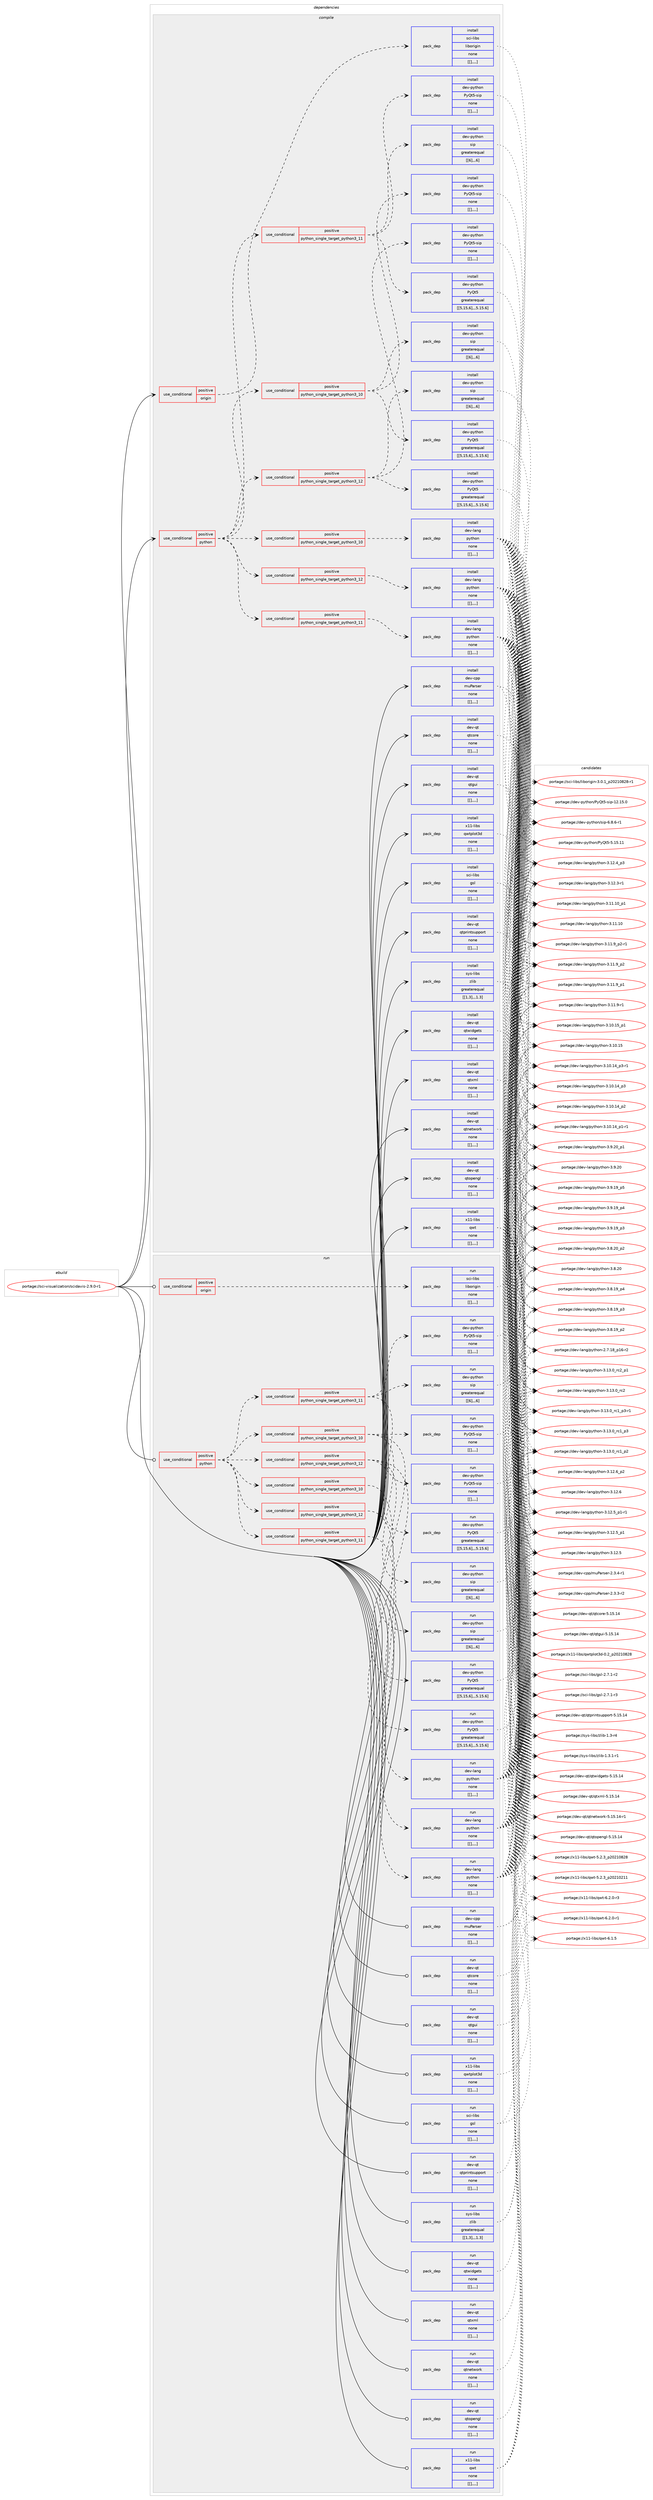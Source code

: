 digraph prolog {

# *************
# Graph options
# *************

newrank=true;
concentrate=true;
compound=true;
graph [rankdir=LR,fontname=Helvetica,fontsize=10,ranksep=1.5];#, ranksep=2.5, nodesep=0.2];
edge  [arrowhead=vee];
node  [fontname=Helvetica,fontsize=10];

# **********
# The ebuild
# **********

subgraph cluster_leftcol {
color=gray;
label=<<i>ebuild</i>>;
id [label="portage://sci-visualization/scidavis-2.9.0-r1", color=red, width=4, href="../sci-visualization/scidavis-2.9.0-r1.svg"];
}

# ****************
# The dependencies
# ****************

subgraph cluster_midcol {
color=gray;
label=<<i>dependencies</i>>;
subgraph cluster_compile {
fillcolor="#eeeeee";
style=filled;
label=<<i>compile</i>>;
subgraph cond113954 {
dependency424335 [label=<<TABLE BORDER="0" CELLBORDER="1" CELLSPACING="0" CELLPADDING="4"><TR><TD ROWSPAN="3" CELLPADDING="10">use_conditional</TD></TR><TR><TD>positive</TD></TR><TR><TD>origin</TD></TR></TABLE>>, shape=none, color=red];
subgraph pack307449 {
dependency424336 [label=<<TABLE BORDER="0" CELLBORDER="1" CELLSPACING="0" CELLPADDING="4" WIDTH="220"><TR><TD ROWSPAN="6" CELLPADDING="30">pack_dep</TD></TR><TR><TD WIDTH="110">install</TD></TR><TR><TD>sci-libs</TD></TR><TR><TD>liborigin</TD></TR><TR><TD>none</TD></TR><TR><TD>[[],,,,]</TD></TR></TABLE>>, shape=none, color=blue];
}
dependency424335:e -> dependency424336:w [weight=20,style="dashed",arrowhead="vee"];
}
id:e -> dependency424335:w [weight=20,style="solid",arrowhead="vee"];
subgraph cond113955 {
dependency424337 [label=<<TABLE BORDER="0" CELLBORDER="1" CELLSPACING="0" CELLPADDING="4"><TR><TD ROWSPAN="3" CELLPADDING="10">use_conditional</TD></TR><TR><TD>positive</TD></TR><TR><TD>python</TD></TR></TABLE>>, shape=none, color=red];
subgraph cond113956 {
dependency424338 [label=<<TABLE BORDER="0" CELLBORDER="1" CELLSPACING="0" CELLPADDING="4"><TR><TD ROWSPAN="3" CELLPADDING="10">use_conditional</TD></TR><TR><TD>positive</TD></TR><TR><TD>python_single_target_python3_10</TD></TR></TABLE>>, shape=none, color=red];
subgraph pack307450 {
dependency424339 [label=<<TABLE BORDER="0" CELLBORDER="1" CELLSPACING="0" CELLPADDING="4" WIDTH="220"><TR><TD ROWSPAN="6" CELLPADDING="30">pack_dep</TD></TR><TR><TD WIDTH="110">install</TD></TR><TR><TD>dev-lang</TD></TR><TR><TD>python</TD></TR><TR><TD>none</TD></TR><TR><TD>[[],,,,]</TD></TR></TABLE>>, shape=none, color=blue];
}
dependency424338:e -> dependency424339:w [weight=20,style="dashed",arrowhead="vee"];
}
dependency424337:e -> dependency424338:w [weight=20,style="dashed",arrowhead="vee"];
subgraph cond113957 {
dependency424340 [label=<<TABLE BORDER="0" CELLBORDER="1" CELLSPACING="0" CELLPADDING="4"><TR><TD ROWSPAN="3" CELLPADDING="10">use_conditional</TD></TR><TR><TD>positive</TD></TR><TR><TD>python_single_target_python3_11</TD></TR></TABLE>>, shape=none, color=red];
subgraph pack307451 {
dependency424341 [label=<<TABLE BORDER="0" CELLBORDER="1" CELLSPACING="0" CELLPADDING="4" WIDTH="220"><TR><TD ROWSPAN="6" CELLPADDING="30">pack_dep</TD></TR><TR><TD WIDTH="110">install</TD></TR><TR><TD>dev-lang</TD></TR><TR><TD>python</TD></TR><TR><TD>none</TD></TR><TR><TD>[[],,,,]</TD></TR></TABLE>>, shape=none, color=blue];
}
dependency424340:e -> dependency424341:w [weight=20,style="dashed",arrowhead="vee"];
}
dependency424337:e -> dependency424340:w [weight=20,style="dashed",arrowhead="vee"];
subgraph cond113958 {
dependency424342 [label=<<TABLE BORDER="0" CELLBORDER="1" CELLSPACING="0" CELLPADDING="4"><TR><TD ROWSPAN="3" CELLPADDING="10">use_conditional</TD></TR><TR><TD>positive</TD></TR><TR><TD>python_single_target_python3_12</TD></TR></TABLE>>, shape=none, color=red];
subgraph pack307452 {
dependency424343 [label=<<TABLE BORDER="0" CELLBORDER="1" CELLSPACING="0" CELLPADDING="4" WIDTH="220"><TR><TD ROWSPAN="6" CELLPADDING="30">pack_dep</TD></TR><TR><TD WIDTH="110">install</TD></TR><TR><TD>dev-lang</TD></TR><TR><TD>python</TD></TR><TR><TD>none</TD></TR><TR><TD>[[],,,,]</TD></TR></TABLE>>, shape=none, color=blue];
}
dependency424342:e -> dependency424343:w [weight=20,style="dashed",arrowhead="vee"];
}
dependency424337:e -> dependency424342:w [weight=20,style="dashed",arrowhead="vee"];
subgraph cond113959 {
dependency424344 [label=<<TABLE BORDER="0" CELLBORDER="1" CELLSPACING="0" CELLPADDING="4"><TR><TD ROWSPAN="3" CELLPADDING="10">use_conditional</TD></TR><TR><TD>positive</TD></TR><TR><TD>python_single_target_python3_10</TD></TR></TABLE>>, shape=none, color=red];
subgraph pack307453 {
dependency424345 [label=<<TABLE BORDER="0" CELLBORDER="1" CELLSPACING="0" CELLPADDING="4" WIDTH="220"><TR><TD ROWSPAN="6" CELLPADDING="30">pack_dep</TD></TR><TR><TD WIDTH="110">install</TD></TR><TR><TD>dev-python</TD></TR><TR><TD>PyQt5</TD></TR><TR><TD>greaterequal</TD></TR><TR><TD>[[5,15,6],,,5.15.6]</TD></TR></TABLE>>, shape=none, color=blue];
}
dependency424344:e -> dependency424345:w [weight=20,style="dashed",arrowhead="vee"];
subgraph pack307454 {
dependency424346 [label=<<TABLE BORDER="0" CELLBORDER="1" CELLSPACING="0" CELLPADDING="4" WIDTH="220"><TR><TD ROWSPAN="6" CELLPADDING="30">pack_dep</TD></TR><TR><TD WIDTH="110">install</TD></TR><TR><TD>dev-python</TD></TR><TR><TD>PyQt5-sip</TD></TR><TR><TD>none</TD></TR><TR><TD>[[],,,,]</TD></TR></TABLE>>, shape=none, color=blue];
}
dependency424344:e -> dependency424346:w [weight=20,style="dashed",arrowhead="vee"];
subgraph pack307455 {
dependency424347 [label=<<TABLE BORDER="0" CELLBORDER="1" CELLSPACING="0" CELLPADDING="4" WIDTH="220"><TR><TD ROWSPAN="6" CELLPADDING="30">pack_dep</TD></TR><TR><TD WIDTH="110">install</TD></TR><TR><TD>dev-python</TD></TR><TR><TD>sip</TD></TR><TR><TD>greaterequal</TD></TR><TR><TD>[[6],,,6]</TD></TR></TABLE>>, shape=none, color=blue];
}
dependency424344:e -> dependency424347:w [weight=20,style="dashed",arrowhead="vee"];
}
dependency424337:e -> dependency424344:w [weight=20,style="dashed",arrowhead="vee"];
subgraph cond113960 {
dependency424348 [label=<<TABLE BORDER="0" CELLBORDER="1" CELLSPACING="0" CELLPADDING="4"><TR><TD ROWSPAN="3" CELLPADDING="10">use_conditional</TD></TR><TR><TD>positive</TD></TR><TR><TD>python_single_target_python3_11</TD></TR></TABLE>>, shape=none, color=red];
subgraph pack307456 {
dependency424349 [label=<<TABLE BORDER="0" CELLBORDER="1" CELLSPACING="0" CELLPADDING="4" WIDTH="220"><TR><TD ROWSPAN="6" CELLPADDING="30">pack_dep</TD></TR><TR><TD WIDTH="110">install</TD></TR><TR><TD>dev-python</TD></TR><TR><TD>PyQt5</TD></TR><TR><TD>greaterequal</TD></TR><TR><TD>[[5,15,6],,,5.15.6]</TD></TR></TABLE>>, shape=none, color=blue];
}
dependency424348:e -> dependency424349:w [weight=20,style="dashed",arrowhead="vee"];
subgraph pack307457 {
dependency424350 [label=<<TABLE BORDER="0" CELLBORDER="1" CELLSPACING="0" CELLPADDING="4" WIDTH="220"><TR><TD ROWSPAN="6" CELLPADDING="30">pack_dep</TD></TR><TR><TD WIDTH="110">install</TD></TR><TR><TD>dev-python</TD></TR><TR><TD>PyQt5-sip</TD></TR><TR><TD>none</TD></TR><TR><TD>[[],,,,]</TD></TR></TABLE>>, shape=none, color=blue];
}
dependency424348:e -> dependency424350:w [weight=20,style="dashed",arrowhead="vee"];
subgraph pack307458 {
dependency424351 [label=<<TABLE BORDER="0" CELLBORDER="1" CELLSPACING="0" CELLPADDING="4" WIDTH="220"><TR><TD ROWSPAN="6" CELLPADDING="30">pack_dep</TD></TR><TR><TD WIDTH="110">install</TD></TR><TR><TD>dev-python</TD></TR><TR><TD>sip</TD></TR><TR><TD>greaterequal</TD></TR><TR><TD>[[6],,,6]</TD></TR></TABLE>>, shape=none, color=blue];
}
dependency424348:e -> dependency424351:w [weight=20,style="dashed",arrowhead="vee"];
}
dependency424337:e -> dependency424348:w [weight=20,style="dashed",arrowhead="vee"];
subgraph cond113961 {
dependency424352 [label=<<TABLE BORDER="0" CELLBORDER="1" CELLSPACING="0" CELLPADDING="4"><TR><TD ROWSPAN="3" CELLPADDING="10">use_conditional</TD></TR><TR><TD>positive</TD></TR><TR><TD>python_single_target_python3_12</TD></TR></TABLE>>, shape=none, color=red];
subgraph pack307459 {
dependency424353 [label=<<TABLE BORDER="0" CELLBORDER="1" CELLSPACING="0" CELLPADDING="4" WIDTH="220"><TR><TD ROWSPAN="6" CELLPADDING="30">pack_dep</TD></TR><TR><TD WIDTH="110">install</TD></TR><TR><TD>dev-python</TD></TR><TR><TD>PyQt5</TD></TR><TR><TD>greaterequal</TD></TR><TR><TD>[[5,15,6],,,5.15.6]</TD></TR></TABLE>>, shape=none, color=blue];
}
dependency424352:e -> dependency424353:w [weight=20,style="dashed",arrowhead="vee"];
subgraph pack307460 {
dependency424354 [label=<<TABLE BORDER="0" CELLBORDER="1" CELLSPACING="0" CELLPADDING="4" WIDTH="220"><TR><TD ROWSPAN="6" CELLPADDING="30">pack_dep</TD></TR><TR><TD WIDTH="110">install</TD></TR><TR><TD>dev-python</TD></TR><TR><TD>PyQt5-sip</TD></TR><TR><TD>none</TD></TR><TR><TD>[[],,,,]</TD></TR></TABLE>>, shape=none, color=blue];
}
dependency424352:e -> dependency424354:w [weight=20,style="dashed",arrowhead="vee"];
subgraph pack307461 {
dependency424355 [label=<<TABLE BORDER="0" CELLBORDER="1" CELLSPACING="0" CELLPADDING="4" WIDTH="220"><TR><TD ROWSPAN="6" CELLPADDING="30">pack_dep</TD></TR><TR><TD WIDTH="110">install</TD></TR><TR><TD>dev-python</TD></TR><TR><TD>sip</TD></TR><TR><TD>greaterequal</TD></TR><TR><TD>[[6],,,6]</TD></TR></TABLE>>, shape=none, color=blue];
}
dependency424352:e -> dependency424355:w [weight=20,style="dashed",arrowhead="vee"];
}
dependency424337:e -> dependency424352:w [weight=20,style="dashed",arrowhead="vee"];
}
id:e -> dependency424337:w [weight=20,style="solid",arrowhead="vee"];
subgraph pack307462 {
dependency424356 [label=<<TABLE BORDER="0" CELLBORDER="1" CELLSPACING="0" CELLPADDING="4" WIDTH="220"><TR><TD ROWSPAN="6" CELLPADDING="30">pack_dep</TD></TR><TR><TD WIDTH="110">install</TD></TR><TR><TD>dev-cpp</TD></TR><TR><TD>muParser</TD></TR><TR><TD>none</TD></TR><TR><TD>[[],,,,]</TD></TR></TABLE>>, shape=none, color=blue];
}
id:e -> dependency424356:w [weight=20,style="solid",arrowhead="vee"];
subgraph pack307463 {
dependency424357 [label=<<TABLE BORDER="0" CELLBORDER="1" CELLSPACING="0" CELLPADDING="4" WIDTH="220"><TR><TD ROWSPAN="6" CELLPADDING="30">pack_dep</TD></TR><TR><TD WIDTH="110">install</TD></TR><TR><TD>dev-qt</TD></TR><TR><TD>qtcore</TD></TR><TR><TD>none</TD></TR><TR><TD>[[],,,,]</TD></TR></TABLE>>, shape=none, color=blue];
}
id:e -> dependency424357:w [weight=20,style="solid",arrowhead="vee"];
subgraph pack307464 {
dependency424358 [label=<<TABLE BORDER="0" CELLBORDER="1" CELLSPACING="0" CELLPADDING="4" WIDTH="220"><TR><TD ROWSPAN="6" CELLPADDING="30">pack_dep</TD></TR><TR><TD WIDTH="110">install</TD></TR><TR><TD>dev-qt</TD></TR><TR><TD>qtgui</TD></TR><TR><TD>none</TD></TR><TR><TD>[[],,,,]</TD></TR></TABLE>>, shape=none, color=blue];
}
id:e -> dependency424358:w [weight=20,style="solid",arrowhead="vee"];
subgraph pack307465 {
dependency424359 [label=<<TABLE BORDER="0" CELLBORDER="1" CELLSPACING="0" CELLPADDING="4" WIDTH="220"><TR><TD ROWSPAN="6" CELLPADDING="30">pack_dep</TD></TR><TR><TD WIDTH="110">install</TD></TR><TR><TD>dev-qt</TD></TR><TR><TD>qtnetwork</TD></TR><TR><TD>none</TD></TR><TR><TD>[[],,,,]</TD></TR></TABLE>>, shape=none, color=blue];
}
id:e -> dependency424359:w [weight=20,style="solid",arrowhead="vee"];
subgraph pack307466 {
dependency424360 [label=<<TABLE BORDER="0" CELLBORDER="1" CELLSPACING="0" CELLPADDING="4" WIDTH="220"><TR><TD ROWSPAN="6" CELLPADDING="30">pack_dep</TD></TR><TR><TD WIDTH="110">install</TD></TR><TR><TD>dev-qt</TD></TR><TR><TD>qtopengl</TD></TR><TR><TD>none</TD></TR><TR><TD>[[],,,,]</TD></TR></TABLE>>, shape=none, color=blue];
}
id:e -> dependency424360:w [weight=20,style="solid",arrowhead="vee"];
subgraph pack307467 {
dependency424361 [label=<<TABLE BORDER="0" CELLBORDER="1" CELLSPACING="0" CELLPADDING="4" WIDTH="220"><TR><TD ROWSPAN="6" CELLPADDING="30">pack_dep</TD></TR><TR><TD WIDTH="110">install</TD></TR><TR><TD>dev-qt</TD></TR><TR><TD>qtprintsupport</TD></TR><TR><TD>none</TD></TR><TR><TD>[[],,,,]</TD></TR></TABLE>>, shape=none, color=blue];
}
id:e -> dependency424361:w [weight=20,style="solid",arrowhead="vee"];
subgraph pack307468 {
dependency424362 [label=<<TABLE BORDER="0" CELLBORDER="1" CELLSPACING="0" CELLPADDING="4" WIDTH="220"><TR><TD ROWSPAN="6" CELLPADDING="30">pack_dep</TD></TR><TR><TD WIDTH="110">install</TD></TR><TR><TD>dev-qt</TD></TR><TR><TD>qtwidgets</TD></TR><TR><TD>none</TD></TR><TR><TD>[[],,,,]</TD></TR></TABLE>>, shape=none, color=blue];
}
id:e -> dependency424362:w [weight=20,style="solid",arrowhead="vee"];
subgraph pack307469 {
dependency424363 [label=<<TABLE BORDER="0" CELLBORDER="1" CELLSPACING="0" CELLPADDING="4" WIDTH="220"><TR><TD ROWSPAN="6" CELLPADDING="30">pack_dep</TD></TR><TR><TD WIDTH="110">install</TD></TR><TR><TD>dev-qt</TD></TR><TR><TD>qtxml</TD></TR><TR><TD>none</TD></TR><TR><TD>[[],,,,]</TD></TR></TABLE>>, shape=none, color=blue];
}
id:e -> dependency424363:w [weight=20,style="solid",arrowhead="vee"];
subgraph pack307470 {
dependency424364 [label=<<TABLE BORDER="0" CELLBORDER="1" CELLSPACING="0" CELLPADDING="4" WIDTH="220"><TR><TD ROWSPAN="6" CELLPADDING="30">pack_dep</TD></TR><TR><TD WIDTH="110">install</TD></TR><TR><TD>sci-libs</TD></TR><TR><TD>gsl</TD></TR><TR><TD>none</TD></TR><TR><TD>[[],,,,]</TD></TR></TABLE>>, shape=none, color=blue];
}
id:e -> dependency424364:w [weight=20,style="solid",arrowhead="vee"];
subgraph pack307471 {
dependency424365 [label=<<TABLE BORDER="0" CELLBORDER="1" CELLSPACING="0" CELLPADDING="4" WIDTH="220"><TR><TD ROWSPAN="6" CELLPADDING="30">pack_dep</TD></TR><TR><TD WIDTH="110">install</TD></TR><TR><TD>sys-libs</TD></TR><TR><TD>zlib</TD></TR><TR><TD>greaterequal</TD></TR><TR><TD>[[1,3],,,1.3]</TD></TR></TABLE>>, shape=none, color=blue];
}
id:e -> dependency424365:w [weight=20,style="solid",arrowhead="vee"];
subgraph pack307472 {
dependency424366 [label=<<TABLE BORDER="0" CELLBORDER="1" CELLSPACING="0" CELLPADDING="4" WIDTH="220"><TR><TD ROWSPAN="6" CELLPADDING="30">pack_dep</TD></TR><TR><TD WIDTH="110">install</TD></TR><TR><TD>x11-libs</TD></TR><TR><TD>qwt</TD></TR><TR><TD>none</TD></TR><TR><TD>[[],,,,]</TD></TR></TABLE>>, shape=none, color=blue];
}
id:e -> dependency424366:w [weight=20,style="solid",arrowhead="vee"];
subgraph pack307473 {
dependency424367 [label=<<TABLE BORDER="0" CELLBORDER="1" CELLSPACING="0" CELLPADDING="4" WIDTH="220"><TR><TD ROWSPAN="6" CELLPADDING="30">pack_dep</TD></TR><TR><TD WIDTH="110">install</TD></TR><TR><TD>x11-libs</TD></TR><TR><TD>qwtplot3d</TD></TR><TR><TD>none</TD></TR><TR><TD>[[],,,,]</TD></TR></TABLE>>, shape=none, color=blue];
}
id:e -> dependency424367:w [weight=20,style="solid",arrowhead="vee"];
}
subgraph cluster_compileandrun {
fillcolor="#eeeeee";
style=filled;
label=<<i>compile and run</i>>;
}
subgraph cluster_run {
fillcolor="#eeeeee";
style=filled;
label=<<i>run</i>>;
subgraph cond113962 {
dependency424368 [label=<<TABLE BORDER="0" CELLBORDER="1" CELLSPACING="0" CELLPADDING="4"><TR><TD ROWSPAN="3" CELLPADDING="10">use_conditional</TD></TR><TR><TD>positive</TD></TR><TR><TD>origin</TD></TR></TABLE>>, shape=none, color=red];
subgraph pack307474 {
dependency424369 [label=<<TABLE BORDER="0" CELLBORDER="1" CELLSPACING="0" CELLPADDING="4" WIDTH="220"><TR><TD ROWSPAN="6" CELLPADDING="30">pack_dep</TD></TR><TR><TD WIDTH="110">run</TD></TR><TR><TD>sci-libs</TD></TR><TR><TD>liborigin</TD></TR><TR><TD>none</TD></TR><TR><TD>[[],,,,]</TD></TR></TABLE>>, shape=none, color=blue];
}
dependency424368:e -> dependency424369:w [weight=20,style="dashed",arrowhead="vee"];
}
id:e -> dependency424368:w [weight=20,style="solid",arrowhead="odot"];
subgraph cond113963 {
dependency424370 [label=<<TABLE BORDER="0" CELLBORDER="1" CELLSPACING="0" CELLPADDING="4"><TR><TD ROWSPAN="3" CELLPADDING="10">use_conditional</TD></TR><TR><TD>positive</TD></TR><TR><TD>python</TD></TR></TABLE>>, shape=none, color=red];
subgraph cond113964 {
dependency424371 [label=<<TABLE BORDER="0" CELLBORDER="1" CELLSPACING="0" CELLPADDING="4"><TR><TD ROWSPAN="3" CELLPADDING="10">use_conditional</TD></TR><TR><TD>positive</TD></TR><TR><TD>python_single_target_python3_10</TD></TR></TABLE>>, shape=none, color=red];
subgraph pack307475 {
dependency424372 [label=<<TABLE BORDER="0" CELLBORDER="1" CELLSPACING="0" CELLPADDING="4" WIDTH="220"><TR><TD ROWSPAN="6" CELLPADDING="30">pack_dep</TD></TR><TR><TD WIDTH="110">run</TD></TR><TR><TD>dev-lang</TD></TR><TR><TD>python</TD></TR><TR><TD>none</TD></TR><TR><TD>[[],,,,]</TD></TR></TABLE>>, shape=none, color=blue];
}
dependency424371:e -> dependency424372:w [weight=20,style="dashed",arrowhead="vee"];
}
dependency424370:e -> dependency424371:w [weight=20,style="dashed",arrowhead="vee"];
subgraph cond113965 {
dependency424373 [label=<<TABLE BORDER="0" CELLBORDER="1" CELLSPACING="0" CELLPADDING="4"><TR><TD ROWSPAN="3" CELLPADDING="10">use_conditional</TD></TR><TR><TD>positive</TD></TR><TR><TD>python_single_target_python3_11</TD></TR></TABLE>>, shape=none, color=red];
subgraph pack307476 {
dependency424374 [label=<<TABLE BORDER="0" CELLBORDER="1" CELLSPACING="0" CELLPADDING="4" WIDTH="220"><TR><TD ROWSPAN="6" CELLPADDING="30">pack_dep</TD></TR><TR><TD WIDTH="110">run</TD></TR><TR><TD>dev-lang</TD></TR><TR><TD>python</TD></TR><TR><TD>none</TD></TR><TR><TD>[[],,,,]</TD></TR></TABLE>>, shape=none, color=blue];
}
dependency424373:e -> dependency424374:w [weight=20,style="dashed",arrowhead="vee"];
}
dependency424370:e -> dependency424373:w [weight=20,style="dashed",arrowhead="vee"];
subgraph cond113966 {
dependency424375 [label=<<TABLE BORDER="0" CELLBORDER="1" CELLSPACING="0" CELLPADDING="4"><TR><TD ROWSPAN="3" CELLPADDING="10">use_conditional</TD></TR><TR><TD>positive</TD></TR><TR><TD>python_single_target_python3_12</TD></TR></TABLE>>, shape=none, color=red];
subgraph pack307477 {
dependency424376 [label=<<TABLE BORDER="0" CELLBORDER="1" CELLSPACING="0" CELLPADDING="4" WIDTH="220"><TR><TD ROWSPAN="6" CELLPADDING="30">pack_dep</TD></TR><TR><TD WIDTH="110">run</TD></TR><TR><TD>dev-lang</TD></TR><TR><TD>python</TD></TR><TR><TD>none</TD></TR><TR><TD>[[],,,,]</TD></TR></TABLE>>, shape=none, color=blue];
}
dependency424375:e -> dependency424376:w [weight=20,style="dashed",arrowhead="vee"];
}
dependency424370:e -> dependency424375:w [weight=20,style="dashed",arrowhead="vee"];
subgraph cond113967 {
dependency424377 [label=<<TABLE BORDER="0" CELLBORDER="1" CELLSPACING="0" CELLPADDING="4"><TR><TD ROWSPAN="3" CELLPADDING="10">use_conditional</TD></TR><TR><TD>positive</TD></TR><TR><TD>python_single_target_python3_10</TD></TR></TABLE>>, shape=none, color=red];
subgraph pack307478 {
dependency424378 [label=<<TABLE BORDER="0" CELLBORDER="1" CELLSPACING="0" CELLPADDING="4" WIDTH="220"><TR><TD ROWSPAN="6" CELLPADDING="30">pack_dep</TD></TR><TR><TD WIDTH="110">run</TD></TR><TR><TD>dev-python</TD></TR><TR><TD>PyQt5</TD></TR><TR><TD>greaterequal</TD></TR><TR><TD>[[5,15,6],,,5.15.6]</TD></TR></TABLE>>, shape=none, color=blue];
}
dependency424377:e -> dependency424378:w [weight=20,style="dashed",arrowhead="vee"];
subgraph pack307479 {
dependency424379 [label=<<TABLE BORDER="0" CELLBORDER="1" CELLSPACING="0" CELLPADDING="4" WIDTH="220"><TR><TD ROWSPAN="6" CELLPADDING="30">pack_dep</TD></TR><TR><TD WIDTH="110">run</TD></TR><TR><TD>dev-python</TD></TR><TR><TD>PyQt5-sip</TD></TR><TR><TD>none</TD></TR><TR><TD>[[],,,,]</TD></TR></TABLE>>, shape=none, color=blue];
}
dependency424377:e -> dependency424379:w [weight=20,style="dashed",arrowhead="vee"];
subgraph pack307480 {
dependency424380 [label=<<TABLE BORDER="0" CELLBORDER="1" CELLSPACING="0" CELLPADDING="4" WIDTH="220"><TR><TD ROWSPAN="6" CELLPADDING="30">pack_dep</TD></TR><TR><TD WIDTH="110">run</TD></TR><TR><TD>dev-python</TD></TR><TR><TD>sip</TD></TR><TR><TD>greaterequal</TD></TR><TR><TD>[[6],,,6]</TD></TR></TABLE>>, shape=none, color=blue];
}
dependency424377:e -> dependency424380:w [weight=20,style="dashed",arrowhead="vee"];
}
dependency424370:e -> dependency424377:w [weight=20,style="dashed",arrowhead="vee"];
subgraph cond113968 {
dependency424381 [label=<<TABLE BORDER="0" CELLBORDER="1" CELLSPACING="0" CELLPADDING="4"><TR><TD ROWSPAN="3" CELLPADDING="10">use_conditional</TD></TR><TR><TD>positive</TD></TR><TR><TD>python_single_target_python3_11</TD></TR></TABLE>>, shape=none, color=red];
subgraph pack307481 {
dependency424382 [label=<<TABLE BORDER="0" CELLBORDER="1" CELLSPACING="0" CELLPADDING="4" WIDTH="220"><TR><TD ROWSPAN="6" CELLPADDING="30">pack_dep</TD></TR><TR><TD WIDTH="110">run</TD></TR><TR><TD>dev-python</TD></TR><TR><TD>PyQt5</TD></TR><TR><TD>greaterequal</TD></TR><TR><TD>[[5,15,6],,,5.15.6]</TD></TR></TABLE>>, shape=none, color=blue];
}
dependency424381:e -> dependency424382:w [weight=20,style="dashed",arrowhead="vee"];
subgraph pack307482 {
dependency424383 [label=<<TABLE BORDER="0" CELLBORDER="1" CELLSPACING="0" CELLPADDING="4" WIDTH="220"><TR><TD ROWSPAN="6" CELLPADDING="30">pack_dep</TD></TR><TR><TD WIDTH="110">run</TD></TR><TR><TD>dev-python</TD></TR><TR><TD>PyQt5-sip</TD></TR><TR><TD>none</TD></TR><TR><TD>[[],,,,]</TD></TR></TABLE>>, shape=none, color=blue];
}
dependency424381:e -> dependency424383:w [weight=20,style="dashed",arrowhead="vee"];
subgraph pack307483 {
dependency424384 [label=<<TABLE BORDER="0" CELLBORDER="1" CELLSPACING="0" CELLPADDING="4" WIDTH="220"><TR><TD ROWSPAN="6" CELLPADDING="30">pack_dep</TD></TR><TR><TD WIDTH="110">run</TD></TR><TR><TD>dev-python</TD></TR><TR><TD>sip</TD></TR><TR><TD>greaterequal</TD></TR><TR><TD>[[6],,,6]</TD></TR></TABLE>>, shape=none, color=blue];
}
dependency424381:e -> dependency424384:w [weight=20,style="dashed",arrowhead="vee"];
}
dependency424370:e -> dependency424381:w [weight=20,style="dashed",arrowhead="vee"];
subgraph cond113969 {
dependency424385 [label=<<TABLE BORDER="0" CELLBORDER="1" CELLSPACING="0" CELLPADDING="4"><TR><TD ROWSPAN="3" CELLPADDING="10">use_conditional</TD></TR><TR><TD>positive</TD></TR><TR><TD>python_single_target_python3_12</TD></TR></TABLE>>, shape=none, color=red];
subgraph pack307484 {
dependency424386 [label=<<TABLE BORDER="0" CELLBORDER="1" CELLSPACING="0" CELLPADDING="4" WIDTH="220"><TR><TD ROWSPAN="6" CELLPADDING="30">pack_dep</TD></TR><TR><TD WIDTH="110">run</TD></TR><TR><TD>dev-python</TD></TR><TR><TD>PyQt5</TD></TR><TR><TD>greaterequal</TD></TR><TR><TD>[[5,15,6],,,5.15.6]</TD></TR></TABLE>>, shape=none, color=blue];
}
dependency424385:e -> dependency424386:w [weight=20,style="dashed",arrowhead="vee"];
subgraph pack307485 {
dependency424387 [label=<<TABLE BORDER="0" CELLBORDER="1" CELLSPACING="0" CELLPADDING="4" WIDTH="220"><TR><TD ROWSPAN="6" CELLPADDING="30">pack_dep</TD></TR><TR><TD WIDTH="110">run</TD></TR><TR><TD>dev-python</TD></TR><TR><TD>PyQt5-sip</TD></TR><TR><TD>none</TD></TR><TR><TD>[[],,,,]</TD></TR></TABLE>>, shape=none, color=blue];
}
dependency424385:e -> dependency424387:w [weight=20,style="dashed",arrowhead="vee"];
subgraph pack307486 {
dependency424388 [label=<<TABLE BORDER="0" CELLBORDER="1" CELLSPACING="0" CELLPADDING="4" WIDTH="220"><TR><TD ROWSPAN="6" CELLPADDING="30">pack_dep</TD></TR><TR><TD WIDTH="110">run</TD></TR><TR><TD>dev-python</TD></TR><TR><TD>sip</TD></TR><TR><TD>greaterequal</TD></TR><TR><TD>[[6],,,6]</TD></TR></TABLE>>, shape=none, color=blue];
}
dependency424385:e -> dependency424388:w [weight=20,style="dashed",arrowhead="vee"];
}
dependency424370:e -> dependency424385:w [weight=20,style="dashed",arrowhead="vee"];
}
id:e -> dependency424370:w [weight=20,style="solid",arrowhead="odot"];
subgraph pack307487 {
dependency424389 [label=<<TABLE BORDER="0" CELLBORDER="1" CELLSPACING="0" CELLPADDING="4" WIDTH="220"><TR><TD ROWSPAN="6" CELLPADDING="30">pack_dep</TD></TR><TR><TD WIDTH="110">run</TD></TR><TR><TD>dev-cpp</TD></TR><TR><TD>muParser</TD></TR><TR><TD>none</TD></TR><TR><TD>[[],,,,]</TD></TR></TABLE>>, shape=none, color=blue];
}
id:e -> dependency424389:w [weight=20,style="solid",arrowhead="odot"];
subgraph pack307488 {
dependency424390 [label=<<TABLE BORDER="0" CELLBORDER="1" CELLSPACING="0" CELLPADDING="4" WIDTH="220"><TR><TD ROWSPAN="6" CELLPADDING="30">pack_dep</TD></TR><TR><TD WIDTH="110">run</TD></TR><TR><TD>dev-qt</TD></TR><TR><TD>qtcore</TD></TR><TR><TD>none</TD></TR><TR><TD>[[],,,,]</TD></TR></TABLE>>, shape=none, color=blue];
}
id:e -> dependency424390:w [weight=20,style="solid",arrowhead="odot"];
subgraph pack307489 {
dependency424391 [label=<<TABLE BORDER="0" CELLBORDER="1" CELLSPACING="0" CELLPADDING="4" WIDTH="220"><TR><TD ROWSPAN="6" CELLPADDING="30">pack_dep</TD></TR><TR><TD WIDTH="110">run</TD></TR><TR><TD>dev-qt</TD></TR><TR><TD>qtgui</TD></TR><TR><TD>none</TD></TR><TR><TD>[[],,,,]</TD></TR></TABLE>>, shape=none, color=blue];
}
id:e -> dependency424391:w [weight=20,style="solid",arrowhead="odot"];
subgraph pack307490 {
dependency424392 [label=<<TABLE BORDER="0" CELLBORDER="1" CELLSPACING="0" CELLPADDING="4" WIDTH="220"><TR><TD ROWSPAN="6" CELLPADDING="30">pack_dep</TD></TR><TR><TD WIDTH="110">run</TD></TR><TR><TD>dev-qt</TD></TR><TR><TD>qtnetwork</TD></TR><TR><TD>none</TD></TR><TR><TD>[[],,,,]</TD></TR></TABLE>>, shape=none, color=blue];
}
id:e -> dependency424392:w [weight=20,style="solid",arrowhead="odot"];
subgraph pack307491 {
dependency424393 [label=<<TABLE BORDER="0" CELLBORDER="1" CELLSPACING="0" CELLPADDING="4" WIDTH="220"><TR><TD ROWSPAN="6" CELLPADDING="30">pack_dep</TD></TR><TR><TD WIDTH="110">run</TD></TR><TR><TD>dev-qt</TD></TR><TR><TD>qtopengl</TD></TR><TR><TD>none</TD></TR><TR><TD>[[],,,,]</TD></TR></TABLE>>, shape=none, color=blue];
}
id:e -> dependency424393:w [weight=20,style="solid",arrowhead="odot"];
subgraph pack307492 {
dependency424394 [label=<<TABLE BORDER="0" CELLBORDER="1" CELLSPACING="0" CELLPADDING="4" WIDTH="220"><TR><TD ROWSPAN="6" CELLPADDING="30">pack_dep</TD></TR><TR><TD WIDTH="110">run</TD></TR><TR><TD>dev-qt</TD></TR><TR><TD>qtprintsupport</TD></TR><TR><TD>none</TD></TR><TR><TD>[[],,,,]</TD></TR></TABLE>>, shape=none, color=blue];
}
id:e -> dependency424394:w [weight=20,style="solid",arrowhead="odot"];
subgraph pack307493 {
dependency424395 [label=<<TABLE BORDER="0" CELLBORDER="1" CELLSPACING="0" CELLPADDING="4" WIDTH="220"><TR><TD ROWSPAN="6" CELLPADDING="30">pack_dep</TD></TR><TR><TD WIDTH="110">run</TD></TR><TR><TD>dev-qt</TD></TR><TR><TD>qtwidgets</TD></TR><TR><TD>none</TD></TR><TR><TD>[[],,,,]</TD></TR></TABLE>>, shape=none, color=blue];
}
id:e -> dependency424395:w [weight=20,style="solid",arrowhead="odot"];
subgraph pack307494 {
dependency424396 [label=<<TABLE BORDER="0" CELLBORDER="1" CELLSPACING="0" CELLPADDING="4" WIDTH="220"><TR><TD ROWSPAN="6" CELLPADDING="30">pack_dep</TD></TR><TR><TD WIDTH="110">run</TD></TR><TR><TD>dev-qt</TD></TR><TR><TD>qtxml</TD></TR><TR><TD>none</TD></TR><TR><TD>[[],,,,]</TD></TR></TABLE>>, shape=none, color=blue];
}
id:e -> dependency424396:w [weight=20,style="solid",arrowhead="odot"];
subgraph pack307495 {
dependency424397 [label=<<TABLE BORDER="0" CELLBORDER="1" CELLSPACING="0" CELLPADDING="4" WIDTH="220"><TR><TD ROWSPAN="6" CELLPADDING="30">pack_dep</TD></TR><TR><TD WIDTH="110">run</TD></TR><TR><TD>sci-libs</TD></TR><TR><TD>gsl</TD></TR><TR><TD>none</TD></TR><TR><TD>[[],,,,]</TD></TR></TABLE>>, shape=none, color=blue];
}
id:e -> dependency424397:w [weight=20,style="solid",arrowhead="odot"];
subgraph pack307496 {
dependency424398 [label=<<TABLE BORDER="0" CELLBORDER="1" CELLSPACING="0" CELLPADDING="4" WIDTH="220"><TR><TD ROWSPAN="6" CELLPADDING="30">pack_dep</TD></TR><TR><TD WIDTH="110">run</TD></TR><TR><TD>sys-libs</TD></TR><TR><TD>zlib</TD></TR><TR><TD>greaterequal</TD></TR><TR><TD>[[1,3],,,1.3]</TD></TR></TABLE>>, shape=none, color=blue];
}
id:e -> dependency424398:w [weight=20,style="solid",arrowhead="odot"];
subgraph pack307497 {
dependency424399 [label=<<TABLE BORDER="0" CELLBORDER="1" CELLSPACING="0" CELLPADDING="4" WIDTH="220"><TR><TD ROWSPAN="6" CELLPADDING="30">pack_dep</TD></TR><TR><TD WIDTH="110">run</TD></TR><TR><TD>x11-libs</TD></TR><TR><TD>qwt</TD></TR><TR><TD>none</TD></TR><TR><TD>[[],,,,]</TD></TR></TABLE>>, shape=none, color=blue];
}
id:e -> dependency424399:w [weight=20,style="solid",arrowhead="odot"];
subgraph pack307498 {
dependency424400 [label=<<TABLE BORDER="0" CELLBORDER="1" CELLSPACING="0" CELLPADDING="4" WIDTH="220"><TR><TD ROWSPAN="6" CELLPADDING="30">pack_dep</TD></TR><TR><TD WIDTH="110">run</TD></TR><TR><TD>x11-libs</TD></TR><TR><TD>qwtplot3d</TD></TR><TR><TD>none</TD></TR><TR><TD>[[],,,,]</TD></TR></TABLE>>, shape=none, color=blue];
}
id:e -> dependency424400:w [weight=20,style="solid",arrowhead="odot"];
}
}

# **************
# The candidates
# **************

subgraph cluster_choices {
rank=same;
color=gray;
label=<<i>candidates</i>>;

subgraph choice307449 {
color=black;
nodesep=1;
choice11599105451081059811547108105981111141051031051104551464846499511250485049485650564511449 [label="portage://sci-libs/liborigin-3.0.1_p20210828-r1", color=red, width=4,href="../sci-libs/liborigin-3.0.1_p20210828-r1.svg"];
dependency424336:e -> choice11599105451081059811547108105981111141051031051104551464846499511250485049485650564511449:w [style=dotted,weight="100"];
}
subgraph choice307450 {
color=black;
nodesep=1;
choice100101118451089711010347112121116104111110455146495146489511499509511249 [label="portage://dev-lang/python-3.13.0_rc2_p1", color=red, width=4,href="../dev-lang/python-3.13.0_rc2_p1.svg"];
choice10010111845108971101034711212111610411111045514649514648951149950 [label="portage://dev-lang/python-3.13.0_rc2", color=red, width=4,href="../dev-lang/python-3.13.0_rc2.svg"];
choice1001011184510897110103471121211161041111104551464951464895114994995112514511449 [label="portage://dev-lang/python-3.13.0_rc1_p3-r1", color=red, width=4,href="../dev-lang/python-3.13.0_rc1_p3-r1.svg"];
choice100101118451089711010347112121116104111110455146495146489511499499511251 [label="portage://dev-lang/python-3.13.0_rc1_p3", color=red, width=4,href="../dev-lang/python-3.13.0_rc1_p3.svg"];
choice100101118451089711010347112121116104111110455146495146489511499499511250 [label="portage://dev-lang/python-3.13.0_rc1_p2", color=red, width=4,href="../dev-lang/python-3.13.0_rc1_p2.svg"];
choice100101118451089711010347112121116104111110455146495046549511250 [label="portage://dev-lang/python-3.12.6_p2", color=red, width=4,href="../dev-lang/python-3.12.6_p2.svg"];
choice10010111845108971101034711212111610411111045514649504654 [label="portage://dev-lang/python-3.12.6", color=red, width=4,href="../dev-lang/python-3.12.6.svg"];
choice1001011184510897110103471121211161041111104551464950465395112494511449 [label="portage://dev-lang/python-3.12.5_p1-r1", color=red, width=4,href="../dev-lang/python-3.12.5_p1-r1.svg"];
choice100101118451089711010347112121116104111110455146495046539511249 [label="portage://dev-lang/python-3.12.5_p1", color=red, width=4,href="../dev-lang/python-3.12.5_p1.svg"];
choice10010111845108971101034711212111610411111045514649504653 [label="portage://dev-lang/python-3.12.5", color=red, width=4,href="../dev-lang/python-3.12.5.svg"];
choice100101118451089711010347112121116104111110455146495046529511251 [label="portage://dev-lang/python-3.12.4_p3", color=red, width=4,href="../dev-lang/python-3.12.4_p3.svg"];
choice100101118451089711010347112121116104111110455146495046514511449 [label="portage://dev-lang/python-3.12.3-r1", color=red, width=4,href="../dev-lang/python-3.12.3-r1.svg"];
choice10010111845108971101034711212111610411111045514649494649489511249 [label="portage://dev-lang/python-3.11.10_p1", color=red, width=4,href="../dev-lang/python-3.11.10_p1.svg"];
choice1001011184510897110103471121211161041111104551464949464948 [label="portage://dev-lang/python-3.11.10", color=red, width=4,href="../dev-lang/python-3.11.10.svg"];
choice1001011184510897110103471121211161041111104551464949465795112504511449 [label="portage://dev-lang/python-3.11.9_p2-r1", color=red, width=4,href="../dev-lang/python-3.11.9_p2-r1.svg"];
choice100101118451089711010347112121116104111110455146494946579511250 [label="portage://dev-lang/python-3.11.9_p2", color=red, width=4,href="../dev-lang/python-3.11.9_p2.svg"];
choice100101118451089711010347112121116104111110455146494946579511249 [label="portage://dev-lang/python-3.11.9_p1", color=red, width=4,href="../dev-lang/python-3.11.9_p1.svg"];
choice100101118451089711010347112121116104111110455146494946574511449 [label="portage://dev-lang/python-3.11.9-r1", color=red, width=4,href="../dev-lang/python-3.11.9-r1.svg"];
choice10010111845108971101034711212111610411111045514649484649539511249 [label="portage://dev-lang/python-3.10.15_p1", color=red, width=4,href="../dev-lang/python-3.10.15_p1.svg"];
choice1001011184510897110103471121211161041111104551464948464953 [label="portage://dev-lang/python-3.10.15", color=red, width=4,href="../dev-lang/python-3.10.15.svg"];
choice100101118451089711010347112121116104111110455146494846495295112514511449 [label="portage://dev-lang/python-3.10.14_p3-r1", color=red, width=4,href="../dev-lang/python-3.10.14_p3-r1.svg"];
choice10010111845108971101034711212111610411111045514649484649529511251 [label="portage://dev-lang/python-3.10.14_p3", color=red, width=4,href="../dev-lang/python-3.10.14_p3.svg"];
choice10010111845108971101034711212111610411111045514649484649529511250 [label="portage://dev-lang/python-3.10.14_p2", color=red, width=4,href="../dev-lang/python-3.10.14_p2.svg"];
choice100101118451089711010347112121116104111110455146494846495295112494511449 [label="portage://dev-lang/python-3.10.14_p1-r1", color=red, width=4,href="../dev-lang/python-3.10.14_p1-r1.svg"];
choice100101118451089711010347112121116104111110455146574650489511249 [label="portage://dev-lang/python-3.9.20_p1", color=red, width=4,href="../dev-lang/python-3.9.20_p1.svg"];
choice10010111845108971101034711212111610411111045514657465048 [label="portage://dev-lang/python-3.9.20", color=red, width=4,href="../dev-lang/python-3.9.20.svg"];
choice100101118451089711010347112121116104111110455146574649579511253 [label="portage://dev-lang/python-3.9.19_p5", color=red, width=4,href="../dev-lang/python-3.9.19_p5.svg"];
choice100101118451089711010347112121116104111110455146574649579511252 [label="portage://dev-lang/python-3.9.19_p4", color=red, width=4,href="../dev-lang/python-3.9.19_p4.svg"];
choice100101118451089711010347112121116104111110455146574649579511251 [label="portage://dev-lang/python-3.9.19_p3", color=red, width=4,href="../dev-lang/python-3.9.19_p3.svg"];
choice100101118451089711010347112121116104111110455146564650489511250 [label="portage://dev-lang/python-3.8.20_p2", color=red, width=4,href="../dev-lang/python-3.8.20_p2.svg"];
choice10010111845108971101034711212111610411111045514656465048 [label="portage://dev-lang/python-3.8.20", color=red, width=4,href="../dev-lang/python-3.8.20.svg"];
choice100101118451089711010347112121116104111110455146564649579511252 [label="portage://dev-lang/python-3.8.19_p4", color=red, width=4,href="../dev-lang/python-3.8.19_p4.svg"];
choice100101118451089711010347112121116104111110455146564649579511251 [label="portage://dev-lang/python-3.8.19_p3", color=red, width=4,href="../dev-lang/python-3.8.19_p3.svg"];
choice100101118451089711010347112121116104111110455146564649579511250 [label="portage://dev-lang/python-3.8.19_p2", color=red, width=4,href="../dev-lang/python-3.8.19_p2.svg"];
choice100101118451089711010347112121116104111110455046554649569511249544511450 [label="portage://dev-lang/python-2.7.18_p16-r2", color=red, width=4,href="../dev-lang/python-2.7.18_p16-r2.svg"];
dependency424339:e -> choice100101118451089711010347112121116104111110455146495146489511499509511249:w [style=dotted,weight="100"];
dependency424339:e -> choice10010111845108971101034711212111610411111045514649514648951149950:w [style=dotted,weight="100"];
dependency424339:e -> choice1001011184510897110103471121211161041111104551464951464895114994995112514511449:w [style=dotted,weight="100"];
dependency424339:e -> choice100101118451089711010347112121116104111110455146495146489511499499511251:w [style=dotted,weight="100"];
dependency424339:e -> choice100101118451089711010347112121116104111110455146495146489511499499511250:w [style=dotted,weight="100"];
dependency424339:e -> choice100101118451089711010347112121116104111110455146495046549511250:w [style=dotted,weight="100"];
dependency424339:e -> choice10010111845108971101034711212111610411111045514649504654:w [style=dotted,weight="100"];
dependency424339:e -> choice1001011184510897110103471121211161041111104551464950465395112494511449:w [style=dotted,weight="100"];
dependency424339:e -> choice100101118451089711010347112121116104111110455146495046539511249:w [style=dotted,weight="100"];
dependency424339:e -> choice10010111845108971101034711212111610411111045514649504653:w [style=dotted,weight="100"];
dependency424339:e -> choice100101118451089711010347112121116104111110455146495046529511251:w [style=dotted,weight="100"];
dependency424339:e -> choice100101118451089711010347112121116104111110455146495046514511449:w [style=dotted,weight="100"];
dependency424339:e -> choice10010111845108971101034711212111610411111045514649494649489511249:w [style=dotted,weight="100"];
dependency424339:e -> choice1001011184510897110103471121211161041111104551464949464948:w [style=dotted,weight="100"];
dependency424339:e -> choice1001011184510897110103471121211161041111104551464949465795112504511449:w [style=dotted,weight="100"];
dependency424339:e -> choice100101118451089711010347112121116104111110455146494946579511250:w [style=dotted,weight="100"];
dependency424339:e -> choice100101118451089711010347112121116104111110455146494946579511249:w [style=dotted,weight="100"];
dependency424339:e -> choice100101118451089711010347112121116104111110455146494946574511449:w [style=dotted,weight="100"];
dependency424339:e -> choice10010111845108971101034711212111610411111045514649484649539511249:w [style=dotted,weight="100"];
dependency424339:e -> choice1001011184510897110103471121211161041111104551464948464953:w [style=dotted,weight="100"];
dependency424339:e -> choice100101118451089711010347112121116104111110455146494846495295112514511449:w [style=dotted,weight="100"];
dependency424339:e -> choice10010111845108971101034711212111610411111045514649484649529511251:w [style=dotted,weight="100"];
dependency424339:e -> choice10010111845108971101034711212111610411111045514649484649529511250:w [style=dotted,weight="100"];
dependency424339:e -> choice100101118451089711010347112121116104111110455146494846495295112494511449:w [style=dotted,weight="100"];
dependency424339:e -> choice100101118451089711010347112121116104111110455146574650489511249:w [style=dotted,weight="100"];
dependency424339:e -> choice10010111845108971101034711212111610411111045514657465048:w [style=dotted,weight="100"];
dependency424339:e -> choice100101118451089711010347112121116104111110455146574649579511253:w [style=dotted,weight="100"];
dependency424339:e -> choice100101118451089711010347112121116104111110455146574649579511252:w [style=dotted,weight="100"];
dependency424339:e -> choice100101118451089711010347112121116104111110455146574649579511251:w [style=dotted,weight="100"];
dependency424339:e -> choice100101118451089711010347112121116104111110455146564650489511250:w [style=dotted,weight="100"];
dependency424339:e -> choice10010111845108971101034711212111610411111045514656465048:w [style=dotted,weight="100"];
dependency424339:e -> choice100101118451089711010347112121116104111110455146564649579511252:w [style=dotted,weight="100"];
dependency424339:e -> choice100101118451089711010347112121116104111110455146564649579511251:w [style=dotted,weight="100"];
dependency424339:e -> choice100101118451089711010347112121116104111110455146564649579511250:w [style=dotted,weight="100"];
dependency424339:e -> choice100101118451089711010347112121116104111110455046554649569511249544511450:w [style=dotted,weight="100"];
}
subgraph choice307451 {
color=black;
nodesep=1;
choice100101118451089711010347112121116104111110455146495146489511499509511249 [label="portage://dev-lang/python-3.13.0_rc2_p1", color=red, width=4,href="../dev-lang/python-3.13.0_rc2_p1.svg"];
choice10010111845108971101034711212111610411111045514649514648951149950 [label="portage://dev-lang/python-3.13.0_rc2", color=red, width=4,href="../dev-lang/python-3.13.0_rc2.svg"];
choice1001011184510897110103471121211161041111104551464951464895114994995112514511449 [label="portage://dev-lang/python-3.13.0_rc1_p3-r1", color=red, width=4,href="../dev-lang/python-3.13.0_rc1_p3-r1.svg"];
choice100101118451089711010347112121116104111110455146495146489511499499511251 [label="portage://dev-lang/python-3.13.0_rc1_p3", color=red, width=4,href="../dev-lang/python-3.13.0_rc1_p3.svg"];
choice100101118451089711010347112121116104111110455146495146489511499499511250 [label="portage://dev-lang/python-3.13.0_rc1_p2", color=red, width=4,href="../dev-lang/python-3.13.0_rc1_p2.svg"];
choice100101118451089711010347112121116104111110455146495046549511250 [label="portage://dev-lang/python-3.12.6_p2", color=red, width=4,href="../dev-lang/python-3.12.6_p2.svg"];
choice10010111845108971101034711212111610411111045514649504654 [label="portage://dev-lang/python-3.12.6", color=red, width=4,href="../dev-lang/python-3.12.6.svg"];
choice1001011184510897110103471121211161041111104551464950465395112494511449 [label="portage://dev-lang/python-3.12.5_p1-r1", color=red, width=4,href="../dev-lang/python-3.12.5_p1-r1.svg"];
choice100101118451089711010347112121116104111110455146495046539511249 [label="portage://dev-lang/python-3.12.5_p1", color=red, width=4,href="../dev-lang/python-3.12.5_p1.svg"];
choice10010111845108971101034711212111610411111045514649504653 [label="portage://dev-lang/python-3.12.5", color=red, width=4,href="../dev-lang/python-3.12.5.svg"];
choice100101118451089711010347112121116104111110455146495046529511251 [label="portage://dev-lang/python-3.12.4_p3", color=red, width=4,href="../dev-lang/python-3.12.4_p3.svg"];
choice100101118451089711010347112121116104111110455146495046514511449 [label="portage://dev-lang/python-3.12.3-r1", color=red, width=4,href="../dev-lang/python-3.12.3-r1.svg"];
choice10010111845108971101034711212111610411111045514649494649489511249 [label="portage://dev-lang/python-3.11.10_p1", color=red, width=4,href="../dev-lang/python-3.11.10_p1.svg"];
choice1001011184510897110103471121211161041111104551464949464948 [label="portage://dev-lang/python-3.11.10", color=red, width=4,href="../dev-lang/python-3.11.10.svg"];
choice1001011184510897110103471121211161041111104551464949465795112504511449 [label="portage://dev-lang/python-3.11.9_p2-r1", color=red, width=4,href="../dev-lang/python-3.11.9_p2-r1.svg"];
choice100101118451089711010347112121116104111110455146494946579511250 [label="portage://dev-lang/python-3.11.9_p2", color=red, width=4,href="../dev-lang/python-3.11.9_p2.svg"];
choice100101118451089711010347112121116104111110455146494946579511249 [label="portage://dev-lang/python-3.11.9_p1", color=red, width=4,href="../dev-lang/python-3.11.9_p1.svg"];
choice100101118451089711010347112121116104111110455146494946574511449 [label="portage://dev-lang/python-3.11.9-r1", color=red, width=4,href="../dev-lang/python-3.11.9-r1.svg"];
choice10010111845108971101034711212111610411111045514649484649539511249 [label="portage://dev-lang/python-3.10.15_p1", color=red, width=4,href="../dev-lang/python-3.10.15_p1.svg"];
choice1001011184510897110103471121211161041111104551464948464953 [label="portage://dev-lang/python-3.10.15", color=red, width=4,href="../dev-lang/python-3.10.15.svg"];
choice100101118451089711010347112121116104111110455146494846495295112514511449 [label="portage://dev-lang/python-3.10.14_p3-r1", color=red, width=4,href="../dev-lang/python-3.10.14_p3-r1.svg"];
choice10010111845108971101034711212111610411111045514649484649529511251 [label="portage://dev-lang/python-3.10.14_p3", color=red, width=4,href="../dev-lang/python-3.10.14_p3.svg"];
choice10010111845108971101034711212111610411111045514649484649529511250 [label="portage://dev-lang/python-3.10.14_p2", color=red, width=4,href="../dev-lang/python-3.10.14_p2.svg"];
choice100101118451089711010347112121116104111110455146494846495295112494511449 [label="portage://dev-lang/python-3.10.14_p1-r1", color=red, width=4,href="../dev-lang/python-3.10.14_p1-r1.svg"];
choice100101118451089711010347112121116104111110455146574650489511249 [label="portage://dev-lang/python-3.9.20_p1", color=red, width=4,href="../dev-lang/python-3.9.20_p1.svg"];
choice10010111845108971101034711212111610411111045514657465048 [label="portage://dev-lang/python-3.9.20", color=red, width=4,href="../dev-lang/python-3.9.20.svg"];
choice100101118451089711010347112121116104111110455146574649579511253 [label="portage://dev-lang/python-3.9.19_p5", color=red, width=4,href="../dev-lang/python-3.9.19_p5.svg"];
choice100101118451089711010347112121116104111110455146574649579511252 [label="portage://dev-lang/python-3.9.19_p4", color=red, width=4,href="../dev-lang/python-3.9.19_p4.svg"];
choice100101118451089711010347112121116104111110455146574649579511251 [label="portage://dev-lang/python-3.9.19_p3", color=red, width=4,href="../dev-lang/python-3.9.19_p3.svg"];
choice100101118451089711010347112121116104111110455146564650489511250 [label="portage://dev-lang/python-3.8.20_p2", color=red, width=4,href="../dev-lang/python-3.8.20_p2.svg"];
choice10010111845108971101034711212111610411111045514656465048 [label="portage://dev-lang/python-3.8.20", color=red, width=4,href="../dev-lang/python-3.8.20.svg"];
choice100101118451089711010347112121116104111110455146564649579511252 [label="portage://dev-lang/python-3.8.19_p4", color=red, width=4,href="../dev-lang/python-3.8.19_p4.svg"];
choice100101118451089711010347112121116104111110455146564649579511251 [label="portage://dev-lang/python-3.8.19_p3", color=red, width=4,href="../dev-lang/python-3.8.19_p3.svg"];
choice100101118451089711010347112121116104111110455146564649579511250 [label="portage://dev-lang/python-3.8.19_p2", color=red, width=4,href="../dev-lang/python-3.8.19_p2.svg"];
choice100101118451089711010347112121116104111110455046554649569511249544511450 [label="portage://dev-lang/python-2.7.18_p16-r2", color=red, width=4,href="../dev-lang/python-2.7.18_p16-r2.svg"];
dependency424341:e -> choice100101118451089711010347112121116104111110455146495146489511499509511249:w [style=dotted,weight="100"];
dependency424341:e -> choice10010111845108971101034711212111610411111045514649514648951149950:w [style=dotted,weight="100"];
dependency424341:e -> choice1001011184510897110103471121211161041111104551464951464895114994995112514511449:w [style=dotted,weight="100"];
dependency424341:e -> choice100101118451089711010347112121116104111110455146495146489511499499511251:w [style=dotted,weight="100"];
dependency424341:e -> choice100101118451089711010347112121116104111110455146495146489511499499511250:w [style=dotted,weight="100"];
dependency424341:e -> choice100101118451089711010347112121116104111110455146495046549511250:w [style=dotted,weight="100"];
dependency424341:e -> choice10010111845108971101034711212111610411111045514649504654:w [style=dotted,weight="100"];
dependency424341:e -> choice1001011184510897110103471121211161041111104551464950465395112494511449:w [style=dotted,weight="100"];
dependency424341:e -> choice100101118451089711010347112121116104111110455146495046539511249:w [style=dotted,weight="100"];
dependency424341:e -> choice10010111845108971101034711212111610411111045514649504653:w [style=dotted,weight="100"];
dependency424341:e -> choice100101118451089711010347112121116104111110455146495046529511251:w [style=dotted,weight="100"];
dependency424341:e -> choice100101118451089711010347112121116104111110455146495046514511449:w [style=dotted,weight="100"];
dependency424341:e -> choice10010111845108971101034711212111610411111045514649494649489511249:w [style=dotted,weight="100"];
dependency424341:e -> choice1001011184510897110103471121211161041111104551464949464948:w [style=dotted,weight="100"];
dependency424341:e -> choice1001011184510897110103471121211161041111104551464949465795112504511449:w [style=dotted,weight="100"];
dependency424341:e -> choice100101118451089711010347112121116104111110455146494946579511250:w [style=dotted,weight="100"];
dependency424341:e -> choice100101118451089711010347112121116104111110455146494946579511249:w [style=dotted,weight="100"];
dependency424341:e -> choice100101118451089711010347112121116104111110455146494946574511449:w [style=dotted,weight="100"];
dependency424341:e -> choice10010111845108971101034711212111610411111045514649484649539511249:w [style=dotted,weight="100"];
dependency424341:e -> choice1001011184510897110103471121211161041111104551464948464953:w [style=dotted,weight="100"];
dependency424341:e -> choice100101118451089711010347112121116104111110455146494846495295112514511449:w [style=dotted,weight="100"];
dependency424341:e -> choice10010111845108971101034711212111610411111045514649484649529511251:w [style=dotted,weight="100"];
dependency424341:e -> choice10010111845108971101034711212111610411111045514649484649529511250:w [style=dotted,weight="100"];
dependency424341:e -> choice100101118451089711010347112121116104111110455146494846495295112494511449:w [style=dotted,weight="100"];
dependency424341:e -> choice100101118451089711010347112121116104111110455146574650489511249:w [style=dotted,weight="100"];
dependency424341:e -> choice10010111845108971101034711212111610411111045514657465048:w [style=dotted,weight="100"];
dependency424341:e -> choice100101118451089711010347112121116104111110455146574649579511253:w [style=dotted,weight="100"];
dependency424341:e -> choice100101118451089711010347112121116104111110455146574649579511252:w [style=dotted,weight="100"];
dependency424341:e -> choice100101118451089711010347112121116104111110455146574649579511251:w [style=dotted,weight="100"];
dependency424341:e -> choice100101118451089711010347112121116104111110455146564650489511250:w [style=dotted,weight="100"];
dependency424341:e -> choice10010111845108971101034711212111610411111045514656465048:w [style=dotted,weight="100"];
dependency424341:e -> choice100101118451089711010347112121116104111110455146564649579511252:w [style=dotted,weight="100"];
dependency424341:e -> choice100101118451089711010347112121116104111110455146564649579511251:w [style=dotted,weight="100"];
dependency424341:e -> choice100101118451089711010347112121116104111110455146564649579511250:w [style=dotted,weight="100"];
dependency424341:e -> choice100101118451089711010347112121116104111110455046554649569511249544511450:w [style=dotted,weight="100"];
}
subgraph choice307452 {
color=black;
nodesep=1;
choice100101118451089711010347112121116104111110455146495146489511499509511249 [label="portage://dev-lang/python-3.13.0_rc2_p1", color=red, width=4,href="../dev-lang/python-3.13.0_rc2_p1.svg"];
choice10010111845108971101034711212111610411111045514649514648951149950 [label="portage://dev-lang/python-3.13.0_rc2", color=red, width=4,href="../dev-lang/python-3.13.0_rc2.svg"];
choice1001011184510897110103471121211161041111104551464951464895114994995112514511449 [label="portage://dev-lang/python-3.13.0_rc1_p3-r1", color=red, width=4,href="../dev-lang/python-3.13.0_rc1_p3-r1.svg"];
choice100101118451089711010347112121116104111110455146495146489511499499511251 [label="portage://dev-lang/python-3.13.0_rc1_p3", color=red, width=4,href="../dev-lang/python-3.13.0_rc1_p3.svg"];
choice100101118451089711010347112121116104111110455146495146489511499499511250 [label="portage://dev-lang/python-3.13.0_rc1_p2", color=red, width=4,href="../dev-lang/python-3.13.0_rc1_p2.svg"];
choice100101118451089711010347112121116104111110455146495046549511250 [label="portage://dev-lang/python-3.12.6_p2", color=red, width=4,href="../dev-lang/python-3.12.6_p2.svg"];
choice10010111845108971101034711212111610411111045514649504654 [label="portage://dev-lang/python-3.12.6", color=red, width=4,href="../dev-lang/python-3.12.6.svg"];
choice1001011184510897110103471121211161041111104551464950465395112494511449 [label="portage://dev-lang/python-3.12.5_p1-r1", color=red, width=4,href="../dev-lang/python-3.12.5_p1-r1.svg"];
choice100101118451089711010347112121116104111110455146495046539511249 [label="portage://dev-lang/python-3.12.5_p1", color=red, width=4,href="../dev-lang/python-3.12.5_p1.svg"];
choice10010111845108971101034711212111610411111045514649504653 [label="portage://dev-lang/python-3.12.5", color=red, width=4,href="../dev-lang/python-3.12.5.svg"];
choice100101118451089711010347112121116104111110455146495046529511251 [label="portage://dev-lang/python-3.12.4_p3", color=red, width=4,href="../dev-lang/python-3.12.4_p3.svg"];
choice100101118451089711010347112121116104111110455146495046514511449 [label="portage://dev-lang/python-3.12.3-r1", color=red, width=4,href="../dev-lang/python-3.12.3-r1.svg"];
choice10010111845108971101034711212111610411111045514649494649489511249 [label="portage://dev-lang/python-3.11.10_p1", color=red, width=4,href="../dev-lang/python-3.11.10_p1.svg"];
choice1001011184510897110103471121211161041111104551464949464948 [label="portage://dev-lang/python-3.11.10", color=red, width=4,href="../dev-lang/python-3.11.10.svg"];
choice1001011184510897110103471121211161041111104551464949465795112504511449 [label="portage://dev-lang/python-3.11.9_p2-r1", color=red, width=4,href="../dev-lang/python-3.11.9_p2-r1.svg"];
choice100101118451089711010347112121116104111110455146494946579511250 [label="portage://dev-lang/python-3.11.9_p2", color=red, width=4,href="../dev-lang/python-3.11.9_p2.svg"];
choice100101118451089711010347112121116104111110455146494946579511249 [label="portage://dev-lang/python-3.11.9_p1", color=red, width=4,href="../dev-lang/python-3.11.9_p1.svg"];
choice100101118451089711010347112121116104111110455146494946574511449 [label="portage://dev-lang/python-3.11.9-r1", color=red, width=4,href="../dev-lang/python-3.11.9-r1.svg"];
choice10010111845108971101034711212111610411111045514649484649539511249 [label="portage://dev-lang/python-3.10.15_p1", color=red, width=4,href="../dev-lang/python-3.10.15_p1.svg"];
choice1001011184510897110103471121211161041111104551464948464953 [label="portage://dev-lang/python-3.10.15", color=red, width=4,href="../dev-lang/python-3.10.15.svg"];
choice100101118451089711010347112121116104111110455146494846495295112514511449 [label="portage://dev-lang/python-3.10.14_p3-r1", color=red, width=4,href="../dev-lang/python-3.10.14_p3-r1.svg"];
choice10010111845108971101034711212111610411111045514649484649529511251 [label="portage://dev-lang/python-3.10.14_p3", color=red, width=4,href="../dev-lang/python-3.10.14_p3.svg"];
choice10010111845108971101034711212111610411111045514649484649529511250 [label="portage://dev-lang/python-3.10.14_p2", color=red, width=4,href="../dev-lang/python-3.10.14_p2.svg"];
choice100101118451089711010347112121116104111110455146494846495295112494511449 [label="portage://dev-lang/python-3.10.14_p1-r1", color=red, width=4,href="../dev-lang/python-3.10.14_p1-r1.svg"];
choice100101118451089711010347112121116104111110455146574650489511249 [label="portage://dev-lang/python-3.9.20_p1", color=red, width=4,href="../dev-lang/python-3.9.20_p1.svg"];
choice10010111845108971101034711212111610411111045514657465048 [label="portage://dev-lang/python-3.9.20", color=red, width=4,href="../dev-lang/python-3.9.20.svg"];
choice100101118451089711010347112121116104111110455146574649579511253 [label="portage://dev-lang/python-3.9.19_p5", color=red, width=4,href="../dev-lang/python-3.9.19_p5.svg"];
choice100101118451089711010347112121116104111110455146574649579511252 [label="portage://dev-lang/python-3.9.19_p4", color=red, width=4,href="../dev-lang/python-3.9.19_p4.svg"];
choice100101118451089711010347112121116104111110455146574649579511251 [label="portage://dev-lang/python-3.9.19_p3", color=red, width=4,href="../dev-lang/python-3.9.19_p3.svg"];
choice100101118451089711010347112121116104111110455146564650489511250 [label="portage://dev-lang/python-3.8.20_p2", color=red, width=4,href="../dev-lang/python-3.8.20_p2.svg"];
choice10010111845108971101034711212111610411111045514656465048 [label="portage://dev-lang/python-3.8.20", color=red, width=4,href="../dev-lang/python-3.8.20.svg"];
choice100101118451089711010347112121116104111110455146564649579511252 [label="portage://dev-lang/python-3.8.19_p4", color=red, width=4,href="../dev-lang/python-3.8.19_p4.svg"];
choice100101118451089711010347112121116104111110455146564649579511251 [label="portage://dev-lang/python-3.8.19_p3", color=red, width=4,href="../dev-lang/python-3.8.19_p3.svg"];
choice100101118451089711010347112121116104111110455146564649579511250 [label="portage://dev-lang/python-3.8.19_p2", color=red, width=4,href="../dev-lang/python-3.8.19_p2.svg"];
choice100101118451089711010347112121116104111110455046554649569511249544511450 [label="portage://dev-lang/python-2.7.18_p16-r2", color=red, width=4,href="../dev-lang/python-2.7.18_p16-r2.svg"];
dependency424343:e -> choice100101118451089711010347112121116104111110455146495146489511499509511249:w [style=dotted,weight="100"];
dependency424343:e -> choice10010111845108971101034711212111610411111045514649514648951149950:w [style=dotted,weight="100"];
dependency424343:e -> choice1001011184510897110103471121211161041111104551464951464895114994995112514511449:w [style=dotted,weight="100"];
dependency424343:e -> choice100101118451089711010347112121116104111110455146495146489511499499511251:w [style=dotted,weight="100"];
dependency424343:e -> choice100101118451089711010347112121116104111110455146495146489511499499511250:w [style=dotted,weight="100"];
dependency424343:e -> choice100101118451089711010347112121116104111110455146495046549511250:w [style=dotted,weight="100"];
dependency424343:e -> choice10010111845108971101034711212111610411111045514649504654:w [style=dotted,weight="100"];
dependency424343:e -> choice1001011184510897110103471121211161041111104551464950465395112494511449:w [style=dotted,weight="100"];
dependency424343:e -> choice100101118451089711010347112121116104111110455146495046539511249:w [style=dotted,weight="100"];
dependency424343:e -> choice10010111845108971101034711212111610411111045514649504653:w [style=dotted,weight="100"];
dependency424343:e -> choice100101118451089711010347112121116104111110455146495046529511251:w [style=dotted,weight="100"];
dependency424343:e -> choice100101118451089711010347112121116104111110455146495046514511449:w [style=dotted,weight="100"];
dependency424343:e -> choice10010111845108971101034711212111610411111045514649494649489511249:w [style=dotted,weight="100"];
dependency424343:e -> choice1001011184510897110103471121211161041111104551464949464948:w [style=dotted,weight="100"];
dependency424343:e -> choice1001011184510897110103471121211161041111104551464949465795112504511449:w [style=dotted,weight="100"];
dependency424343:e -> choice100101118451089711010347112121116104111110455146494946579511250:w [style=dotted,weight="100"];
dependency424343:e -> choice100101118451089711010347112121116104111110455146494946579511249:w [style=dotted,weight="100"];
dependency424343:e -> choice100101118451089711010347112121116104111110455146494946574511449:w [style=dotted,weight="100"];
dependency424343:e -> choice10010111845108971101034711212111610411111045514649484649539511249:w [style=dotted,weight="100"];
dependency424343:e -> choice1001011184510897110103471121211161041111104551464948464953:w [style=dotted,weight="100"];
dependency424343:e -> choice100101118451089711010347112121116104111110455146494846495295112514511449:w [style=dotted,weight="100"];
dependency424343:e -> choice10010111845108971101034711212111610411111045514649484649529511251:w [style=dotted,weight="100"];
dependency424343:e -> choice10010111845108971101034711212111610411111045514649484649529511250:w [style=dotted,weight="100"];
dependency424343:e -> choice100101118451089711010347112121116104111110455146494846495295112494511449:w [style=dotted,weight="100"];
dependency424343:e -> choice100101118451089711010347112121116104111110455146574650489511249:w [style=dotted,weight="100"];
dependency424343:e -> choice10010111845108971101034711212111610411111045514657465048:w [style=dotted,weight="100"];
dependency424343:e -> choice100101118451089711010347112121116104111110455146574649579511253:w [style=dotted,weight="100"];
dependency424343:e -> choice100101118451089711010347112121116104111110455146574649579511252:w [style=dotted,weight="100"];
dependency424343:e -> choice100101118451089711010347112121116104111110455146574649579511251:w [style=dotted,weight="100"];
dependency424343:e -> choice100101118451089711010347112121116104111110455146564650489511250:w [style=dotted,weight="100"];
dependency424343:e -> choice10010111845108971101034711212111610411111045514656465048:w [style=dotted,weight="100"];
dependency424343:e -> choice100101118451089711010347112121116104111110455146564649579511252:w [style=dotted,weight="100"];
dependency424343:e -> choice100101118451089711010347112121116104111110455146564649579511251:w [style=dotted,weight="100"];
dependency424343:e -> choice100101118451089711010347112121116104111110455146564649579511250:w [style=dotted,weight="100"];
dependency424343:e -> choice100101118451089711010347112121116104111110455046554649569511249544511450:w [style=dotted,weight="100"];
}
subgraph choice307453 {
color=black;
nodesep=1;
choice10010111845112121116104111110478012181116534553464953464949 [label="portage://dev-python/PyQt5-5.15.11", color=red, width=4,href="../dev-python/PyQt5-5.15.11.svg"];
dependency424345:e -> choice10010111845112121116104111110478012181116534553464953464949:w [style=dotted,weight="100"];
}
subgraph choice307454 {
color=black;
nodesep=1;
choice1001011184511212111610411111047801218111653451151051124549504649534648 [label="portage://dev-python/PyQt5-sip-12.15.0", color=red, width=4,href="../dev-python/PyQt5-sip-12.15.0.svg"];
dependency424346:e -> choice1001011184511212111610411111047801218111653451151051124549504649534648:w [style=dotted,weight="100"];
}
subgraph choice307455 {
color=black;
nodesep=1;
choice10010111845112121116104111110471151051124554465646544511449 [label="portage://dev-python/sip-6.8.6-r1", color=red, width=4,href="../dev-python/sip-6.8.6-r1.svg"];
dependency424347:e -> choice10010111845112121116104111110471151051124554465646544511449:w [style=dotted,weight="100"];
}
subgraph choice307456 {
color=black;
nodesep=1;
choice10010111845112121116104111110478012181116534553464953464949 [label="portage://dev-python/PyQt5-5.15.11", color=red, width=4,href="../dev-python/PyQt5-5.15.11.svg"];
dependency424349:e -> choice10010111845112121116104111110478012181116534553464953464949:w [style=dotted,weight="100"];
}
subgraph choice307457 {
color=black;
nodesep=1;
choice1001011184511212111610411111047801218111653451151051124549504649534648 [label="portage://dev-python/PyQt5-sip-12.15.0", color=red, width=4,href="../dev-python/PyQt5-sip-12.15.0.svg"];
dependency424350:e -> choice1001011184511212111610411111047801218111653451151051124549504649534648:w [style=dotted,weight="100"];
}
subgraph choice307458 {
color=black;
nodesep=1;
choice10010111845112121116104111110471151051124554465646544511449 [label="portage://dev-python/sip-6.8.6-r1", color=red, width=4,href="../dev-python/sip-6.8.6-r1.svg"];
dependency424351:e -> choice10010111845112121116104111110471151051124554465646544511449:w [style=dotted,weight="100"];
}
subgraph choice307459 {
color=black;
nodesep=1;
choice10010111845112121116104111110478012181116534553464953464949 [label="portage://dev-python/PyQt5-5.15.11", color=red, width=4,href="../dev-python/PyQt5-5.15.11.svg"];
dependency424353:e -> choice10010111845112121116104111110478012181116534553464953464949:w [style=dotted,weight="100"];
}
subgraph choice307460 {
color=black;
nodesep=1;
choice1001011184511212111610411111047801218111653451151051124549504649534648 [label="portage://dev-python/PyQt5-sip-12.15.0", color=red, width=4,href="../dev-python/PyQt5-sip-12.15.0.svg"];
dependency424354:e -> choice1001011184511212111610411111047801218111653451151051124549504649534648:w [style=dotted,weight="100"];
}
subgraph choice307461 {
color=black;
nodesep=1;
choice10010111845112121116104111110471151051124554465646544511449 [label="portage://dev-python/sip-6.8.6-r1", color=red, width=4,href="../dev-python/sip-6.8.6-r1.svg"];
dependency424355:e -> choice10010111845112121116104111110471151051124554465646544511449:w [style=dotted,weight="100"];
}
subgraph choice307462 {
color=black;
nodesep=1;
choice10010111845991121124710911780971141151011144550465146524511449 [label="portage://dev-cpp/muParser-2.3.4-r1", color=red, width=4,href="../dev-cpp/muParser-2.3.4-r1.svg"];
choice10010111845991121124710911780971141151011144550465146514511450 [label="portage://dev-cpp/muParser-2.3.3-r2", color=red, width=4,href="../dev-cpp/muParser-2.3.3-r2.svg"];
dependency424356:e -> choice10010111845991121124710911780971141151011144550465146524511449:w [style=dotted,weight="100"];
dependency424356:e -> choice10010111845991121124710911780971141151011144550465146514511450:w [style=dotted,weight="100"];
}
subgraph choice307463 {
color=black;
nodesep=1;
choice1001011184511311647113116991111141014553464953464952 [label="portage://dev-qt/qtcore-5.15.14", color=red, width=4,href="../dev-qt/qtcore-5.15.14.svg"];
dependency424357:e -> choice1001011184511311647113116991111141014553464953464952:w [style=dotted,weight="100"];
}
subgraph choice307464 {
color=black;
nodesep=1;
choice10010111845113116471131161031171054553464953464952 [label="portage://dev-qt/qtgui-5.15.14", color=red, width=4,href="../dev-qt/qtgui-5.15.14.svg"];
dependency424358:e -> choice10010111845113116471131161031171054553464953464952:w [style=dotted,weight="100"];
}
subgraph choice307465 {
color=black;
nodesep=1;
choice100101118451131164711311611010111611911111410745534649534649524511449 [label="portage://dev-qt/qtnetwork-5.15.14-r1", color=red, width=4,href="../dev-qt/qtnetwork-5.15.14-r1.svg"];
dependency424359:e -> choice100101118451131164711311611010111611911111410745534649534649524511449:w [style=dotted,weight="100"];
}
subgraph choice307466 {
color=black;
nodesep=1;
choice10010111845113116471131161111121011101031084553464953464952 [label="portage://dev-qt/qtopengl-5.15.14", color=red, width=4,href="../dev-qt/qtopengl-5.15.14.svg"];
dependency424360:e -> choice10010111845113116471131161111121011101031084553464953464952:w [style=dotted,weight="100"];
}
subgraph choice307467 {
color=black;
nodesep=1;
choice10010111845113116471131161121141051101161151171121121111141164553464953464952 [label="portage://dev-qt/qtprintsupport-5.15.14", color=red, width=4,href="../dev-qt/qtprintsupport-5.15.14.svg"];
dependency424361:e -> choice10010111845113116471131161121141051101161151171121121111141164553464953464952:w [style=dotted,weight="100"];
}
subgraph choice307468 {
color=black;
nodesep=1;
choice10010111845113116471131161191051001031011161154553464953464952 [label="portage://dev-qt/qtwidgets-5.15.14", color=red, width=4,href="../dev-qt/qtwidgets-5.15.14.svg"];
dependency424362:e -> choice10010111845113116471131161191051001031011161154553464953464952:w [style=dotted,weight="100"];
}
subgraph choice307469 {
color=black;
nodesep=1;
choice10010111845113116471131161201091084553464953464952 [label="portage://dev-qt/qtxml-5.15.14", color=red, width=4,href="../dev-qt/qtxml-5.15.14.svg"];
dependency424363:e -> choice10010111845113116471131161201091084553464953464952:w [style=dotted,weight="100"];
}
subgraph choice307470 {
color=black;
nodesep=1;
choice115991054510810598115471031151084550465546494511451 [label="portage://sci-libs/gsl-2.7.1-r3", color=red, width=4,href="../sci-libs/gsl-2.7.1-r3.svg"];
choice115991054510810598115471031151084550465546494511450 [label="portage://sci-libs/gsl-2.7.1-r2", color=red, width=4,href="../sci-libs/gsl-2.7.1-r2.svg"];
dependency424364:e -> choice115991054510810598115471031151084550465546494511451:w [style=dotted,weight="100"];
dependency424364:e -> choice115991054510810598115471031151084550465546494511450:w [style=dotted,weight="100"];
}
subgraph choice307471 {
color=black;
nodesep=1;
choice115121115451081059811547122108105984549465146494511449 [label="portage://sys-libs/zlib-1.3.1-r1", color=red, width=4,href="../sys-libs/zlib-1.3.1-r1.svg"];
choice11512111545108105981154712210810598454946514511452 [label="portage://sys-libs/zlib-1.3-r4", color=red, width=4,href="../sys-libs/zlib-1.3-r4.svg"];
dependency424365:e -> choice115121115451081059811547122108105984549465146494511449:w [style=dotted,weight="100"];
dependency424365:e -> choice11512111545108105981154712210810598454946514511452:w [style=dotted,weight="100"];
}
subgraph choice307472 {
color=black;
nodesep=1;
choice12049494510810598115471131191164554465046484511451 [label="portage://x11-libs/qwt-6.2.0-r3", color=red, width=4,href="../x11-libs/qwt-6.2.0-r3.svg"];
choice12049494510810598115471131191164554465046484511449 [label="portage://x11-libs/qwt-6.2.0-r1", color=red, width=4,href="../x11-libs/qwt-6.2.0-r1.svg"];
choice1204949451081059811547113119116455446494653 [label="portage://x11-libs/qwt-6.1.5", color=red, width=4,href="../x11-libs/qwt-6.1.5.svg"];
choice1204949451081059811547113119116455346504651951125048504948565056 [label="portage://x11-libs/qwt-5.2.3_p20210828", color=red, width=4,href="../x11-libs/qwt-5.2.3_p20210828.svg"];
choice1204949451081059811547113119116455346504651951125048504948504949 [label="portage://x11-libs/qwt-5.2.3_p20210211", color=red, width=4,href="../x11-libs/qwt-5.2.3_p20210211.svg"];
dependency424366:e -> choice12049494510810598115471131191164554465046484511451:w [style=dotted,weight="100"];
dependency424366:e -> choice12049494510810598115471131191164554465046484511449:w [style=dotted,weight="100"];
dependency424366:e -> choice1204949451081059811547113119116455446494653:w [style=dotted,weight="100"];
dependency424366:e -> choice1204949451081059811547113119116455346504651951125048504948565056:w [style=dotted,weight="100"];
dependency424366:e -> choice1204949451081059811547113119116455346504651951125048504948504949:w [style=dotted,weight="100"];
}
subgraph choice307473 {
color=black;
nodesep=1;
choice12049494510810598115471131191161121081111165110045484650951125048504948565056 [label="portage://x11-libs/qwtplot3d-0.2_p20210828", color=red, width=4,href="../x11-libs/qwtplot3d-0.2_p20210828.svg"];
dependency424367:e -> choice12049494510810598115471131191161121081111165110045484650951125048504948565056:w [style=dotted,weight="100"];
}
subgraph choice307474 {
color=black;
nodesep=1;
choice11599105451081059811547108105981111141051031051104551464846499511250485049485650564511449 [label="portage://sci-libs/liborigin-3.0.1_p20210828-r1", color=red, width=4,href="../sci-libs/liborigin-3.0.1_p20210828-r1.svg"];
dependency424369:e -> choice11599105451081059811547108105981111141051031051104551464846499511250485049485650564511449:w [style=dotted,weight="100"];
}
subgraph choice307475 {
color=black;
nodesep=1;
choice100101118451089711010347112121116104111110455146495146489511499509511249 [label="portage://dev-lang/python-3.13.0_rc2_p1", color=red, width=4,href="../dev-lang/python-3.13.0_rc2_p1.svg"];
choice10010111845108971101034711212111610411111045514649514648951149950 [label="portage://dev-lang/python-3.13.0_rc2", color=red, width=4,href="../dev-lang/python-3.13.0_rc2.svg"];
choice1001011184510897110103471121211161041111104551464951464895114994995112514511449 [label="portage://dev-lang/python-3.13.0_rc1_p3-r1", color=red, width=4,href="../dev-lang/python-3.13.0_rc1_p3-r1.svg"];
choice100101118451089711010347112121116104111110455146495146489511499499511251 [label="portage://dev-lang/python-3.13.0_rc1_p3", color=red, width=4,href="../dev-lang/python-3.13.0_rc1_p3.svg"];
choice100101118451089711010347112121116104111110455146495146489511499499511250 [label="portage://dev-lang/python-3.13.0_rc1_p2", color=red, width=4,href="../dev-lang/python-3.13.0_rc1_p2.svg"];
choice100101118451089711010347112121116104111110455146495046549511250 [label="portage://dev-lang/python-3.12.6_p2", color=red, width=4,href="../dev-lang/python-3.12.6_p2.svg"];
choice10010111845108971101034711212111610411111045514649504654 [label="portage://dev-lang/python-3.12.6", color=red, width=4,href="../dev-lang/python-3.12.6.svg"];
choice1001011184510897110103471121211161041111104551464950465395112494511449 [label="portage://dev-lang/python-3.12.5_p1-r1", color=red, width=4,href="../dev-lang/python-3.12.5_p1-r1.svg"];
choice100101118451089711010347112121116104111110455146495046539511249 [label="portage://dev-lang/python-3.12.5_p1", color=red, width=4,href="../dev-lang/python-3.12.5_p1.svg"];
choice10010111845108971101034711212111610411111045514649504653 [label="portage://dev-lang/python-3.12.5", color=red, width=4,href="../dev-lang/python-3.12.5.svg"];
choice100101118451089711010347112121116104111110455146495046529511251 [label="portage://dev-lang/python-3.12.4_p3", color=red, width=4,href="../dev-lang/python-3.12.4_p3.svg"];
choice100101118451089711010347112121116104111110455146495046514511449 [label="portage://dev-lang/python-3.12.3-r1", color=red, width=4,href="../dev-lang/python-3.12.3-r1.svg"];
choice10010111845108971101034711212111610411111045514649494649489511249 [label="portage://dev-lang/python-3.11.10_p1", color=red, width=4,href="../dev-lang/python-3.11.10_p1.svg"];
choice1001011184510897110103471121211161041111104551464949464948 [label="portage://dev-lang/python-3.11.10", color=red, width=4,href="../dev-lang/python-3.11.10.svg"];
choice1001011184510897110103471121211161041111104551464949465795112504511449 [label="portage://dev-lang/python-3.11.9_p2-r1", color=red, width=4,href="../dev-lang/python-3.11.9_p2-r1.svg"];
choice100101118451089711010347112121116104111110455146494946579511250 [label="portage://dev-lang/python-3.11.9_p2", color=red, width=4,href="../dev-lang/python-3.11.9_p2.svg"];
choice100101118451089711010347112121116104111110455146494946579511249 [label="portage://dev-lang/python-3.11.9_p1", color=red, width=4,href="../dev-lang/python-3.11.9_p1.svg"];
choice100101118451089711010347112121116104111110455146494946574511449 [label="portage://dev-lang/python-3.11.9-r1", color=red, width=4,href="../dev-lang/python-3.11.9-r1.svg"];
choice10010111845108971101034711212111610411111045514649484649539511249 [label="portage://dev-lang/python-3.10.15_p1", color=red, width=4,href="../dev-lang/python-3.10.15_p1.svg"];
choice1001011184510897110103471121211161041111104551464948464953 [label="portage://dev-lang/python-3.10.15", color=red, width=4,href="../dev-lang/python-3.10.15.svg"];
choice100101118451089711010347112121116104111110455146494846495295112514511449 [label="portage://dev-lang/python-3.10.14_p3-r1", color=red, width=4,href="../dev-lang/python-3.10.14_p3-r1.svg"];
choice10010111845108971101034711212111610411111045514649484649529511251 [label="portage://dev-lang/python-3.10.14_p3", color=red, width=4,href="../dev-lang/python-3.10.14_p3.svg"];
choice10010111845108971101034711212111610411111045514649484649529511250 [label="portage://dev-lang/python-3.10.14_p2", color=red, width=4,href="../dev-lang/python-3.10.14_p2.svg"];
choice100101118451089711010347112121116104111110455146494846495295112494511449 [label="portage://dev-lang/python-3.10.14_p1-r1", color=red, width=4,href="../dev-lang/python-3.10.14_p1-r1.svg"];
choice100101118451089711010347112121116104111110455146574650489511249 [label="portage://dev-lang/python-3.9.20_p1", color=red, width=4,href="../dev-lang/python-3.9.20_p1.svg"];
choice10010111845108971101034711212111610411111045514657465048 [label="portage://dev-lang/python-3.9.20", color=red, width=4,href="../dev-lang/python-3.9.20.svg"];
choice100101118451089711010347112121116104111110455146574649579511253 [label="portage://dev-lang/python-3.9.19_p5", color=red, width=4,href="../dev-lang/python-3.9.19_p5.svg"];
choice100101118451089711010347112121116104111110455146574649579511252 [label="portage://dev-lang/python-3.9.19_p4", color=red, width=4,href="../dev-lang/python-3.9.19_p4.svg"];
choice100101118451089711010347112121116104111110455146574649579511251 [label="portage://dev-lang/python-3.9.19_p3", color=red, width=4,href="../dev-lang/python-3.9.19_p3.svg"];
choice100101118451089711010347112121116104111110455146564650489511250 [label="portage://dev-lang/python-3.8.20_p2", color=red, width=4,href="../dev-lang/python-3.8.20_p2.svg"];
choice10010111845108971101034711212111610411111045514656465048 [label="portage://dev-lang/python-3.8.20", color=red, width=4,href="../dev-lang/python-3.8.20.svg"];
choice100101118451089711010347112121116104111110455146564649579511252 [label="portage://dev-lang/python-3.8.19_p4", color=red, width=4,href="../dev-lang/python-3.8.19_p4.svg"];
choice100101118451089711010347112121116104111110455146564649579511251 [label="portage://dev-lang/python-3.8.19_p3", color=red, width=4,href="../dev-lang/python-3.8.19_p3.svg"];
choice100101118451089711010347112121116104111110455146564649579511250 [label="portage://dev-lang/python-3.8.19_p2", color=red, width=4,href="../dev-lang/python-3.8.19_p2.svg"];
choice100101118451089711010347112121116104111110455046554649569511249544511450 [label="portage://dev-lang/python-2.7.18_p16-r2", color=red, width=4,href="../dev-lang/python-2.7.18_p16-r2.svg"];
dependency424372:e -> choice100101118451089711010347112121116104111110455146495146489511499509511249:w [style=dotted,weight="100"];
dependency424372:e -> choice10010111845108971101034711212111610411111045514649514648951149950:w [style=dotted,weight="100"];
dependency424372:e -> choice1001011184510897110103471121211161041111104551464951464895114994995112514511449:w [style=dotted,weight="100"];
dependency424372:e -> choice100101118451089711010347112121116104111110455146495146489511499499511251:w [style=dotted,weight="100"];
dependency424372:e -> choice100101118451089711010347112121116104111110455146495146489511499499511250:w [style=dotted,weight="100"];
dependency424372:e -> choice100101118451089711010347112121116104111110455146495046549511250:w [style=dotted,weight="100"];
dependency424372:e -> choice10010111845108971101034711212111610411111045514649504654:w [style=dotted,weight="100"];
dependency424372:e -> choice1001011184510897110103471121211161041111104551464950465395112494511449:w [style=dotted,weight="100"];
dependency424372:e -> choice100101118451089711010347112121116104111110455146495046539511249:w [style=dotted,weight="100"];
dependency424372:e -> choice10010111845108971101034711212111610411111045514649504653:w [style=dotted,weight="100"];
dependency424372:e -> choice100101118451089711010347112121116104111110455146495046529511251:w [style=dotted,weight="100"];
dependency424372:e -> choice100101118451089711010347112121116104111110455146495046514511449:w [style=dotted,weight="100"];
dependency424372:e -> choice10010111845108971101034711212111610411111045514649494649489511249:w [style=dotted,weight="100"];
dependency424372:e -> choice1001011184510897110103471121211161041111104551464949464948:w [style=dotted,weight="100"];
dependency424372:e -> choice1001011184510897110103471121211161041111104551464949465795112504511449:w [style=dotted,weight="100"];
dependency424372:e -> choice100101118451089711010347112121116104111110455146494946579511250:w [style=dotted,weight="100"];
dependency424372:e -> choice100101118451089711010347112121116104111110455146494946579511249:w [style=dotted,weight="100"];
dependency424372:e -> choice100101118451089711010347112121116104111110455146494946574511449:w [style=dotted,weight="100"];
dependency424372:e -> choice10010111845108971101034711212111610411111045514649484649539511249:w [style=dotted,weight="100"];
dependency424372:e -> choice1001011184510897110103471121211161041111104551464948464953:w [style=dotted,weight="100"];
dependency424372:e -> choice100101118451089711010347112121116104111110455146494846495295112514511449:w [style=dotted,weight="100"];
dependency424372:e -> choice10010111845108971101034711212111610411111045514649484649529511251:w [style=dotted,weight="100"];
dependency424372:e -> choice10010111845108971101034711212111610411111045514649484649529511250:w [style=dotted,weight="100"];
dependency424372:e -> choice100101118451089711010347112121116104111110455146494846495295112494511449:w [style=dotted,weight="100"];
dependency424372:e -> choice100101118451089711010347112121116104111110455146574650489511249:w [style=dotted,weight="100"];
dependency424372:e -> choice10010111845108971101034711212111610411111045514657465048:w [style=dotted,weight="100"];
dependency424372:e -> choice100101118451089711010347112121116104111110455146574649579511253:w [style=dotted,weight="100"];
dependency424372:e -> choice100101118451089711010347112121116104111110455146574649579511252:w [style=dotted,weight="100"];
dependency424372:e -> choice100101118451089711010347112121116104111110455146574649579511251:w [style=dotted,weight="100"];
dependency424372:e -> choice100101118451089711010347112121116104111110455146564650489511250:w [style=dotted,weight="100"];
dependency424372:e -> choice10010111845108971101034711212111610411111045514656465048:w [style=dotted,weight="100"];
dependency424372:e -> choice100101118451089711010347112121116104111110455146564649579511252:w [style=dotted,weight="100"];
dependency424372:e -> choice100101118451089711010347112121116104111110455146564649579511251:w [style=dotted,weight="100"];
dependency424372:e -> choice100101118451089711010347112121116104111110455146564649579511250:w [style=dotted,weight="100"];
dependency424372:e -> choice100101118451089711010347112121116104111110455046554649569511249544511450:w [style=dotted,weight="100"];
}
subgraph choice307476 {
color=black;
nodesep=1;
choice100101118451089711010347112121116104111110455146495146489511499509511249 [label="portage://dev-lang/python-3.13.0_rc2_p1", color=red, width=4,href="../dev-lang/python-3.13.0_rc2_p1.svg"];
choice10010111845108971101034711212111610411111045514649514648951149950 [label="portage://dev-lang/python-3.13.0_rc2", color=red, width=4,href="../dev-lang/python-3.13.0_rc2.svg"];
choice1001011184510897110103471121211161041111104551464951464895114994995112514511449 [label="portage://dev-lang/python-3.13.0_rc1_p3-r1", color=red, width=4,href="../dev-lang/python-3.13.0_rc1_p3-r1.svg"];
choice100101118451089711010347112121116104111110455146495146489511499499511251 [label="portage://dev-lang/python-3.13.0_rc1_p3", color=red, width=4,href="../dev-lang/python-3.13.0_rc1_p3.svg"];
choice100101118451089711010347112121116104111110455146495146489511499499511250 [label="portage://dev-lang/python-3.13.0_rc1_p2", color=red, width=4,href="../dev-lang/python-3.13.0_rc1_p2.svg"];
choice100101118451089711010347112121116104111110455146495046549511250 [label="portage://dev-lang/python-3.12.6_p2", color=red, width=4,href="../dev-lang/python-3.12.6_p2.svg"];
choice10010111845108971101034711212111610411111045514649504654 [label="portage://dev-lang/python-3.12.6", color=red, width=4,href="../dev-lang/python-3.12.6.svg"];
choice1001011184510897110103471121211161041111104551464950465395112494511449 [label="portage://dev-lang/python-3.12.5_p1-r1", color=red, width=4,href="../dev-lang/python-3.12.5_p1-r1.svg"];
choice100101118451089711010347112121116104111110455146495046539511249 [label="portage://dev-lang/python-3.12.5_p1", color=red, width=4,href="../dev-lang/python-3.12.5_p1.svg"];
choice10010111845108971101034711212111610411111045514649504653 [label="portage://dev-lang/python-3.12.5", color=red, width=4,href="../dev-lang/python-3.12.5.svg"];
choice100101118451089711010347112121116104111110455146495046529511251 [label="portage://dev-lang/python-3.12.4_p3", color=red, width=4,href="../dev-lang/python-3.12.4_p3.svg"];
choice100101118451089711010347112121116104111110455146495046514511449 [label="portage://dev-lang/python-3.12.3-r1", color=red, width=4,href="../dev-lang/python-3.12.3-r1.svg"];
choice10010111845108971101034711212111610411111045514649494649489511249 [label="portage://dev-lang/python-3.11.10_p1", color=red, width=4,href="../dev-lang/python-3.11.10_p1.svg"];
choice1001011184510897110103471121211161041111104551464949464948 [label="portage://dev-lang/python-3.11.10", color=red, width=4,href="../dev-lang/python-3.11.10.svg"];
choice1001011184510897110103471121211161041111104551464949465795112504511449 [label="portage://dev-lang/python-3.11.9_p2-r1", color=red, width=4,href="../dev-lang/python-3.11.9_p2-r1.svg"];
choice100101118451089711010347112121116104111110455146494946579511250 [label="portage://dev-lang/python-3.11.9_p2", color=red, width=4,href="../dev-lang/python-3.11.9_p2.svg"];
choice100101118451089711010347112121116104111110455146494946579511249 [label="portage://dev-lang/python-3.11.9_p1", color=red, width=4,href="../dev-lang/python-3.11.9_p1.svg"];
choice100101118451089711010347112121116104111110455146494946574511449 [label="portage://dev-lang/python-3.11.9-r1", color=red, width=4,href="../dev-lang/python-3.11.9-r1.svg"];
choice10010111845108971101034711212111610411111045514649484649539511249 [label="portage://dev-lang/python-3.10.15_p1", color=red, width=4,href="../dev-lang/python-3.10.15_p1.svg"];
choice1001011184510897110103471121211161041111104551464948464953 [label="portage://dev-lang/python-3.10.15", color=red, width=4,href="../dev-lang/python-3.10.15.svg"];
choice100101118451089711010347112121116104111110455146494846495295112514511449 [label="portage://dev-lang/python-3.10.14_p3-r1", color=red, width=4,href="../dev-lang/python-3.10.14_p3-r1.svg"];
choice10010111845108971101034711212111610411111045514649484649529511251 [label="portage://dev-lang/python-3.10.14_p3", color=red, width=4,href="../dev-lang/python-3.10.14_p3.svg"];
choice10010111845108971101034711212111610411111045514649484649529511250 [label="portage://dev-lang/python-3.10.14_p2", color=red, width=4,href="../dev-lang/python-3.10.14_p2.svg"];
choice100101118451089711010347112121116104111110455146494846495295112494511449 [label="portage://dev-lang/python-3.10.14_p1-r1", color=red, width=4,href="../dev-lang/python-3.10.14_p1-r1.svg"];
choice100101118451089711010347112121116104111110455146574650489511249 [label="portage://dev-lang/python-3.9.20_p1", color=red, width=4,href="../dev-lang/python-3.9.20_p1.svg"];
choice10010111845108971101034711212111610411111045514657465048 [label="portage://dev-lang/python-3.9.20", color=red, width=4,href="../dev-lang/python-3.9.20.svg"];
choice100101118451089711010347112121116104111110455146574649579511253 [label="portage://dev-lang/python-3.9.19_p5", color=red, width=4,href="../dev-lang/python-3.9.19_p5.svg"];
choice100101118451089711010347112121116104111110455146574649579511252 [label="portage://dev-lang/python-3.9.19_p4", color=red, width=4,href="../dev-lang/python-3.9.19_p4.svg"];
choice100101118451089711010347112121116104111110455146574649579511251 [label="portage://dev-lang/python-3.9.19_p3", color=red, width=4,href="../dev-lang/python-3.9.19_p3.svg"];
choice100101118451089711010347112121116104111110455146564650489511250 [label="portage://dev-lang/python-3.8.20_p2", color=red, width=4,href="../dev-lang/python-3.8.20_p2.svg"];
choice10010111845108971101034711212111610411111045514656465048 [label="portage://dev-lang/python-3.8.20", color=red, width=4,href="../dev-lang/python-3.8.20.svg"];
choice100101118451089711010347112121116104111110455146564649579511252 [label="portage://dev-lang/python-3.8.19_p4", color=red, width=4,href="../dev-lang/python-3.8.19_p4.svg"];
choice100101118451089711010347112121116104111110455146564649579511251 [label="portage://dev-lang/python-3.8.19_p3", color=red, width=4,href="../dev-lang/python-3.8.19_p3.svg"];
choice100101118451089711010347112121116104111110455146564649579511250 [label="portage://dev-lang/python-3.8.19_p2", color=red, width=4,href="../dev-lang/python-3.8.19_p2.svg"];
choice100101118451089711010347112121116104111110455046554649569511249544511450 [label="portage://dev-lang/python-2.7.18_p16-r2", color=red, width=4,href="../dev-lang/python-2.7.18_p16-r2.svg"];
dependency424374:e -> choice100101118451089711010347112121116104111110455146495146489511499509511249:w [style=dotted,weight="100"];
dependency424374:e -> choice10010111845108971101034711212111610411111045514649514648951149950:w [style=dotted,weight="100"];
dependency424374:e -> choice1001011184510897110103471121211161041111104551464951464895114994995112514511449:w [style=dotted,weight="100"];
dependency424374:e -> choice100101118451089711010347112121116104111110455146495146489511499499511251:w [style=dotted,weight="100"];
dependency424374:e -> choice100101118451089711010347112121116104111110455146495146489511499499511250:w [style=dotted,weight="100"];
dependency424374:e -> choice100101118451089711010347112121116104111110455146495046549511250:w [style=dotted,weight="100"];
dependency424374:e -> choice10010111845108971101034711212111610411111045514649504654:w [style=dotted,weight="100"];
dependency424374:e -> choice1001011184510897110103471121211161041111104551464950465395112494511449:w [style=dotted,weight="100"];
dependency424374:e -> choice100101118451089711010347112121116104111110455146495046539511249:w [style=dotted,weight="100"];
dependency424374:e -> choice10010111845108971101034711212111610411111045514649504653:w [style=dotted,weight="100"];
dependency424374:e -> choice100101118451089711010347112121116104111110455146495046529511251:w [style=dotted,weight="100"];
dependency424374:e -> choice100101118451089711010347112121116104111110455146495046514511449:w [style=dotted,weight="100"];
dependency424374:e -> choice10010111845108971101034711212111610411111045514649494649489511249:w [style=dotted,weight="100"];
dependency424374:e -> choice1001011184510897110103471121211161041111104551464949464948:w [style=dotted,weight="100"];
dependency424374:e -> choice1001011184510897110103471121211161041111104551464949465795112504511449:w [style=dotted,weight="100"];
dependency424374:e -> choice100101118451089711010347112121116104111110455146494946579511250:w [style=dotted,weight="100"];
dependency424374:e -> choice100101118451089711010347112121116104111110455146494946579511249:w [style=dotted,weight="100"];
dependency424374:e -> choice100101118451089711010347112121116104111110455146494946574511449:w [style=dotted,weight="100"];
dependency424374:e -> choice10010111845108971101034711212111610411111045514649484649539511249:w [style=dotted,weight="100"];
dependency424374:e -> choice1001011184510897110103471121211161041111104551464948464953:w [style=dotted,weight="100"];
dependency424374:e -> choice100101118451089711010347112121116104111110455146494846495295112514511449:w [style=dotted,weight="100"];
dependency424374:e -> choice10010111845108971101034711212111610411111045514649484649529511251:w [style=dotted,weight="100"];
dependency424374:e -> choice10010111845108971101034711212111610411111045514649484649529511250:w [style=dotted,weight="100"];
dependency424374:e -> choice100101118451089711010347112121116104111110455146494846495295112494511449:w [style=dotted,weight="100"];
dependency424374:e -> choice100101118451089711010347112121116104111110455146574650489511249:w [style=dotted,weight="100"];
dependency424374:e -> choice10010111845108971101034711212111610411111045514657465048:w [style=dotted,weight="100"];
dependency424374:e -> choice100101118451089711010347112121116104111110455146574649579511253:w [style=dotted,weight="100"];
dependency424374:e -> choice100101118451089711010347112121116104111110455146574649579511252:w [style=dotted,weight="100"];
dependency424374:e -> choice100101118451089711010347112121116104111110455146574649579511251:w [style=dotted,weight="100"];
dependency424374:e -> choice100101118451089711010347112121116104111110455146564650489511250:w [style=dotted,weight="100"];
dependency424374:e -> choice10010111845108971101034711212111610411111045514656465048:w [style=dotted,weight="100"];
dependency424374:e -> choice100101118451089711010347112121116104111110455146564649579511252:w [style=dotted,weight="100"];
dependency424374:e -> choice100101118451089711010347112121116104111110455146564649579511251:w [style=dotted,weight="100"];
dependency424374:e -> choice100101118451089711010347112121116104111110455146564649579511250:w [style=dotted,weight="100"];
dependency424374:e -> choice100101118451089711010347112121116104111110455046554649569511249544511450:w [style=dotted,weight="100"];
}
subgraph choice307477 {
color=black;
nodesep=1;
choice100101118451089711010347112121116104111110455146495146489511499509511249 [label="portage://dev-lang/python-3.13.0_rc2_p1", color=red, width=4,href="../dev-lang/python-3.13.0_rc2_p1.svg"];
choice10010111845108971101034711212111610411111045514649514648951149950 [label="portage://dev-lang/python-3.13.0_rc2", color=red, width=4,href="../dev-lang/python-3.13.0_rc2.svg"];
choice1001011184510897110103471121211161041111104551464951464895114994995112514511449 [label="portage://dev-lang/python-3.13.0_rc1_p3-r1", color=red, width=4,href="../dev-lang/python-3.13.0_rc1_p3-r1.svg"];
choice100101118451089711010347112121116104111110455146495146489511499499511251 [label="portage://dev-lang/python-3.13.0_rc1_p3", color=red, width=4,href="../dev-lang/python-3.13.0_rc1_p3.svg"];
choice100101118451089711010347112121116104111110455146495146489511499499511250 [label="portage://dev-lang/python-3.13.0_rc1_p2", color=red, width=4,href="../dev-lang/python-3.13.0_rc1_p2.svg"];
choice100101118451089711010347112121116104111110455146495046549511250 [label="portage://dev-lang/python-3.12.6_p2", color=red, width=4,href="../dev-lang/python-3.12.6_p2.svg"];
choice10010111845108971101034711212111610411111045514649504654 [label="portage://dev-lang/python-3.12.6", color=red, width=4,href="../dev-lang/python-3.12.6.svg"];
choice1001011184510897110103471121211161041111104551464950465395112494511449 [label="portage://dev-lang/python-3.12.5_p1-r1", color=red, width=4,href="../dev-lang/python-3.12.5_p1-r1.svg"];
choice100101118451089711010347112121116104111110455146495046539511249 [label="portage://dev-lang/python-3.12.5_p1", color=red, width=4,href="../dev-lang/python-3.12.5_p1.svg"];
choice10010111845108971101034711212111610411111045514649504653 [label="portage://dev-lang/python-3.12.5", color=red, width=4,href="../dev-lang/python-3.12.5.svg"];
choice100101118451089711010347112121116104111110455146495046529511251 [label="portage://dev-lang/python-3.12.4_p3", color=red, width=4,href="../dev-lang/python-3.12.4_p3.svg"];
choice100101118451089711010347112121116104111110455146495046514511449 [label="portage://dev-lang/python-3.12.3-r1", color=red, width=4,href="../dev-lang/python-3.12.3-r1.svg"];
choice10010111845108971101034711212111610411111045514649494649489511249 [label="portage://dev-lang/python-3.11.10_p1", color=red, width=4,href="../dev-lang/python-3.11.10_p1.svg"];
choice1001011184510897110103471121211161041111104551464949464948 [label="portage://dev-lang/python-3.11.10", color=red, width=4,href="../dev-lang/python-3.11.10.svg"];
choice1001011184510897110103471121211161041111104551464949465795112504511449 [label="portage://dev-lang/python-3.11.9_p2-r1", color=red, width=4,href="../dev-lang/python-3.11.9_p2-r1.svg"];
choice100101118451089711010347112121116104111110455146494946579511250 [label="portage://dev-lang/python-3.11.9_p2", color=red, width=4,href="../dev-lang/python-3.11.9_p2.svg"];
choice100101118451089711010347112121116104111110455146494946579511249 [label="portage://dev-lang/python-3.11.9_p1", color=red, width=4,href="../dev-lang/python-3.11.9_p1.svg"];
choice100101118451089711010347112121116104111110455146494946574511449 [label="portage://dev-lang/python-3.11.9-r1", color=red, width=4,href="../dev-lang/python-3.11.9-r1.svg"];
choice10010111845108971101034711212111610411111045514649484649539511249 [label="portage://dev-lang/python-3.10.15_p1", color=red, width=4,href="../dev-lang/python-3.10.15_p1.svg"];
choice1001011184510897110103471121211161041111104551464948464953 [label="portage://dev-lang/python-3.10.15", color=red, width=4,href="../dev-lang/python-3.10.15.svg"];
choice100101118451089711010347112121116104111110455146494846495295112514511449 [label="portage://dev-lang/python-3.10.14_p3-r1", color=red, width=4,href="../dev-lang/python-3.10.14_p3-r1.svg"];
choice10010111845108971101034711212111610411111045514649484649529511251 [label="portage://dev-lang/python-3.10.14_p3", color=red, width=4,href="../dev-lang/python-3.10.14_p3.svg"];
choice10010111845108971101034711212111610411111045514649484649529511250 [label="portage://dev-lang/python-3.10.14_p2", color=red, width=4,href="../dev-lang/python-3.10.14_p2.svg"];
choice100101118451089711010347112121116104111110455146494846495295112494511449 [label="portage://dev-lang/python-3.10.14_p1-r1", color=red, width=4,href="../dev-lang/python-3.10.14_p1-r1.svg"];
choice100101118451089711010347112121116104111110455146574650489511249 [label="portage://dev-lang/python-3.9.20_p1", color=red, width=4,href="../dev-lang/python-3.9.20_p1.svg"];
choice10010111845108971101034711212111610411111045514657465048 [label="portage://dev-lang/python-3.9.20", color=red, width=4,href="../dev-lang/python-3.9.20.svg"];
choice100101118451089711010347112121116104111110455146574649579511253 [label="portage://dev-lang/python-3.9.19_p5", color=red, width=4,href="../dev-lang/python-3.9.19_p5.svg"];
choice100101118451089711010347112121116104111110455146574649579511252 [label="portage://dev-lang/python-3.9.19_p4", color=red, width=4,href="../dev-lang/python-3.9.19_p4.svg"];
choice100101118451089711010347112121116104111110455146574649579511251 [label="portage://dev-lang/python-3.9.19_p3", color=red, width=4,href="../dev-lang/python-3.9.19_p3.svg"];
choice100101118451089711010347112121116104111110455146564650489511250 [label="portage://dev-lang/python-3.8.20_p2", color=red, width=4,href="../dev-lang/python-3.8.20_p2.svg"];
choice10010111845108971101034711212111610411111045514656465048 [label="portage://dev-lang/python-3.8.20", color=red, width=4,href="../dev-lang/python-3.8.20.svg"];
choice100101118451089711010347112121116104111110455146564649579511252 [label="portage://dev-lang/python-3.8.19_p4", color=red, width=4,href="../dev-lang/python-3.8.19_p4.svg"];
choice100101118451089711010347112121116104111110455146564649579511251 [label="portage://dev-lang/python-3.8.19_p3", color=red, width=4,href="../dev-lang/python-3.8.19_p3.svg"];
choice100101118451089711010347112121116104111110455146564649579511250 [label="portage://dev-lang/python-3.8.19_p2", color=red, width=4,href="../dev-lang/python-3.8.19_p2.svg"];
choice100101118451089711010347112121116104111110455046554649569511249544511450 [label="portage://dev-lang/python-2.7.18_p16-r2", color=red, width=4,href="../dev-lang/python-2.7.18_p16-r2.svg"];
dependency424376:e -> choice100101118451089711010347112121116104111110455146495146489511499509511249:w [style=dotted,weight="100"];
dependency424376:e -> choice10010111845108971101034711212111610411111045514649514648951149950:w [style=dotted,weight="100"];
dependency424376:e -> choice1001011184510897110103471121211161041111104551464951464895114994995112514511449:w [style=dotted,weight="100"];
dependency424376:e -> choice100101118451089711010347112121116104111110455146495146489511499499511251:w [style=dotted,weight="100"];
dependency424376:e -> choice100101118451089711010347112121116104111110455146495146489511499499511250:w [style=dotted,weight="100"];
dependency424376:e -> choice100101118451089711010347112121116104111110455146495046549511250:w [style=dotted,weight="100"];
dependency424376:e -> choice10010111845108971101034711212111610411111045514649504654:w [style=dotted,weight="100"];
dependency424376:e -> choice1001011184510897110103471121211161041111104551464950465395112494511449:w [style=dotted,weight="100"];
dependency424376:e -> choice100101118451089711010347112121116104111110455146495046539511249:w [style=dotted,weight="100"];
dependency424376:e -> choice10010111845108971101034711212111610411111045514649504653:w [style=dotted,weight="100"];
dependency424376:e -> choice100101118451089711010347112121116104111110455146495046529511251:w [style=dotted,weight="100"];
dependency424376:e -> choice100101118451089711010347112121116104111110455146495046514511449:w [style=dotted,weight="100"];
dependency424376:e -> choice10010111845108971101034711212111610411111045514649494649489511249:w [style=dotted,weight="100"];
dependency424376:e -> choice1001011184510897110103471121211161041111104551464949464948:w [style=dotted,weight="100"];
dependency424376:e -> choice1001011184510897110103471121211161041111104551464949465795112504511449:w [style=dotted,weight="100"];
dependency424376:e -> choice100101118451089711010347112121116104111110455146494946579511250:w [style=dotted,weight="100"];
dependency424376:e -> choice100101118451089711010347112121116104111110455146494946579511249:w [style=dotted,weight="100"];
dependency424376:e -> choice100101118451089711010347112121116104111110455146494946574511449:w [style=dotted,weight="100"];
dependency424376:e -> choice10010111845108971101034711212111610411111045514649484649539511249:w [style=dotted,weight="100"];
dependency424376:e -> choice1001011184510897110103471121211161041111104551464948464953:w [style=dotted,weight="100"];
dependency424376:e -> choice100101118451089711010347112121116104111110455146494846495295112514511449:w [style=dotted,weight="100"];
dependency424376:e -> choice10010111845108971101034711212111610411111045514649484649529511251:w [style=dotted,weight="100"];
dependency424376:e -> choice10010111845108971101034711212111610411111045514649484649529511250:w [style=dotted,weight="100"];
dependency424376:e -> choice100101118451089711010347112121116104111110455146494846495295112494511449:w [style=dotted,weight="100"];
dependency424376:e -> choice100101118451089711010347112121116104111110455146574650489511249:w [style=dotted,weight="100"];
dependency424376:e -> choice10010111845108971101034711212111610411111045514657465048:w [style=dotted,weight="100"];
dependency424376:e -> choice100101118451089711010347112121116104111110455146574649579511253:w [style=dotted,weight="100"];
dependency424376:e -> choice100101118451089711010347112121116104111110455146574649579511252:w [style=dotted,weight="100"];
dependency424376:e -> choice100101118451089711010347112121116104111110455146574649579511251:w [style=dotted,weight="100"];
dependency424376:e -> choice100101118451089711010347112121116104111110455146564650489511250:w [style=dotted,weight="100"];
dependency424376:e -> choice10010111845108971101034711212111610411111045514656465048:w [style=dotted,weight="100"];
dependency424376:e -> choice100101118451089711010347112121116104111110455146564649579511252:w [style=dotted,weight="100"];
dependency424376:e -> choice100101118451089711010347112121116104111110455146564649579511251:w [style=dotted,weight="100"];
dependency424376:e -> choice100101118451089711010347112121116104111110455146564649579511250:w [style=dotted,weight="100"];
dependency424376:e -> choice100101118451089711010347112121116104111110455046554649569511249544511450:w [style=dotted,weight="100"];
}
subgraph choice307478 {
color=black;
nodesep=1;
choice10010111845112121116104111110478012181116534553464953464949 [label="portage://dev-python/PyQt5-5.15.11", color=red, width=4,href="../dev-python/PyQt5-5.15.11.svg"];
dependency424378:e -> choice10010111845112121116104111110478012181116534553464953464949:w [style=dotted,weight="100"];
}
subgraph choice307479 {
color=black;
nodesep=1;
choice1001011184511212111610411111047801218111653451151051124549504649534648 [label="portage://dev-python/PyQt5-sip-12.15.0", color=red, width=4,href="../dev-python/PyQt5-sip-12.15.0.svg"];
dependency424379:e -> choice1001011184511212111610411111047801218111653451151051124549504649534648:w [style=dotted,weight="100"];
}
subgraph choice307480 {
color=black;
nodesep=1;
choice10010111845112121116104111110471151051124554465646544511449 [label="portage://dev-python/sip-6.8.6-r1", color=red, width=4,href="../dev-python/sip-6.8.6-r1.svg"];
dependency424380:e -> choice10010111845112121116104111110471151051124554465646544511449:w [style=dotted,weight="100"];
}
subgraph choice307481 {
color=black;
nodesep=1;
choice10010111845112121116104111110478012181116534553464953464949 [label="portage://dev-python/PyQt5-5.15.11", color=red, width=4,href="../dev-python/PyQt5-5.15.11.svg"];
dependency424382:e -> choice10010111845112121116104111110478012181116534553464953464949:w [style=dotted,weight="100"];
}
subgraph choice307482 {
color=black;
nodesep=1;
choice1001011184511212111610411111047801218111653451151051124549504649534648 [label="portage://dev-python/PyQt5-sip-12.15.0", color=red, width=4,href="../dev-python/PyQt5-sip-12.15.0.svg"];
dependency424383:e -> choice1001011184511212111610411111047801218111653451151051124549504649534648:w [style=dotted,weight="100"];
}
subgraph choice307483 {
color=black;
nodesep=1;
choice10010111845112121116104111110471151051124554465646544511449 [label="portage://dev-python/sip-6.8.6-r1", color=red, width=4,href="../dev-python/sip-6.8.6-r1.svg"];
dependency424384:e -> choice10010111845112121116104111110471151051124554465646544511449:w [style=dotted,weight="100"];
}
subgraph choice307484 {
color=black;
nodesep=1;
choice10010111845112121116104111110478012181116534553464953464949 [label="portage://dev-python/PyQt5-5.15.11", color=red, width=4,href="../dev-python/PyQt5-5.15.11.svg"];
dependency424386:e -> choice10010111845112121116104111110478012181116534553464953464949:w [style=dotted,weight="100"];
}
subgraph choice307485 {
color=black;
nodesep=1;
choice1001011184511212111610411111047801218111653451151051124549504649534648 [label="portage://dev-python/PyQt5-sip-12.15.0", color=red, width=4,href="../dev-python/PyQt5-sip-12.15.0.svg"];
dependency424387:e -> choice1001011184511212111610411111047801218111653451151051124549504649534648:w [style=dotted,weight="100"];
}
subgraph choice307486 {
color=black;
nodesep=1;
choice10010111845112121116104111110471151051124554465646544511449 [label="portage://dev-python/sip-6.8.6-r1", color=red, width=4,href="../dev-python/sip-6.8.6-r1.svg"];
dependency424388:e -> choice10010111845112121116104111110471151051124554465646544511449:w [style=dotted,weight="100"];
}
subgraph choice307487 {
color=black;
nodesep=1;
choice10010111845991121124710911780971141151011144550465146524511449 [label="portage://dev-cpp/muParser-2.3.4-r1", color=red, width=4,href="../dev-cpp/muParser-2.3.4-r1.svg"];
choice10010111845991121124710911780971141151011144550465146514511450 [label="portage://dev-cpp/muParser-2.3.3-r2", color=red, width=4,href="../dev-cpp/muParser-2.3.3-r2.svg"];
dependency424389:e -> choice10010111845991121124710911780971141151011144550465146524511449:w [style=dotted,weight="100"];
dependency424389:e -> choice10010111845991121124710911780971141151011144550465146514511450:w [style=dotted,weight="100"];
}
subgraph choice307488 {
color=black;
nodesep=1;
choice1001011184511311647113116991111141014553464953464952 [label="portage://dev-qt/qtcore-5.15.14", color=red, width=4,href="../dev-qt/qtcore-5.15.14.svg"];
dependency424390:e -> choice1001011184511311647113116991111141014553464953464952:w [style=dotted,weight="100"];
}
subgraph choice307489 {
color=black;
nodesep=1;
choice10010111845113116471131161031171054553464953464952 [label="portage://dev-qt/qtgui-5.15.14", color=red, width=4,href="../dev-qt/qtgui-5.15.14.svg"];
dependency424391:e -> choice10010111845113116471131161031171054553464953464952:w [style=dotted,weight="100"];
}
subgraph choice307490 {
color=black;
nodesep=1;
choice100101118451131164711311611010111611911111410745534649534649524511449 [label="portage://dev-qt/qtnetwork-5.15.14-r1", color=red, width=4,href="../dev-qt/qtnetwork-5.15.14-r1.svg"];
dependency424392:e -> choice100101118451131164711311611010111611911111410745534649534649524511449:w [style=dotted,weight="100"];
}
subgraph choice307491 {
color=black;
nodesep=1;
choice10010111845113116471131161111121011101031084553464953464952 [label="portage://dev-qt/qtopengl-5.15.14", color=red, width=4,href="../dev-qt/qtopengl-5.15.14.svg"];
dependency424393:e -> choice10010111845113116471131161111121011101031084553464953464952:w [style=dotted,weight="100"];
}
subgraph choice307492 {
color=black;
nodesep=1;
choice10010111845113116471131161121141051101161151171121121111141164553464953464952 [label="portage://dev-qt/qtprintsupport-5.15.14", color=red, width=4,href="../dev-qt/qtprintsupport-5.15.14.svg"];
dependency424394:e -> choice10010111845113116471131161121141051101161151171121121111141164553464953464952:w [style=dotted,weight="100"];
}
subgraph choice307493 {
color=black;
nodesep=1;
choice10010111845113116471131161191051001031011161154553464953464952 [label="portage://dev-qt/qtwidgets-5.15.14", color=red, width=4,href="../dev-qt/qtwidgets-5.15.14.svg"];
dependency424395:e -> choice10010111845113116471131161191051001031011161154553464953464952:w [style=dotted,weight="100"];
}
subgraph choice307494 {
color=black;
nodesep=1;
choice10010111845113116471131161201091084553464953464952 [label="portage://dev-qt/qtxml-5.15.14", color=red, width=4,href="../dev-qt/qtxml-5.15.14.svg"];
dependency424396:e -> choice10010111845113116471131161201091084553464953464952:w [style=dotted,weight="100"];
}
subgraph choice307495 {
color=black;
nodesep=1;
choice115991054510810598115471031151084550465546494511451 [label="portage://sci-libs/gsl-2.7.1-r3", color=red, width=4,href="../sci-libs/gsl-2.7.1-r3.svg"];
choice115991054510810598115471031151084550465546494511450 [label="portage://sci-libs/gsl-2.7.1-r2", color=red, width=4,href="../sci-libs/gsl-2.7.1-r2.svg"];
dependency424397:e -> choice115991054510810598115471031151084550465546494511451:w [style=dotted,weight="100"];
dependency424397:e -> choice115991054510810598115471031151084550465546494511450:w [style=dotted,weight="100"];
}
subgraph choice307496 {
color=black;
nodesep=1;
choice115121115451081059811547122108105984549465146494511449 [label="portage://sys-libs/zlib-1.3.1-r1", color=red, width=4,href="../sys-libs/zlib-1.3.1-r1.svg"];
choice11512111545108105981154712210810598454946514511452 [label="portage://sys-libs/zlib-1.3-r4", color=red, width=4,href="../sys-libs/zlib-1.3-r4.svg"];
dependency424398:e -> choice115121115451081059811547122108105984549465146494511449:w [style=dotted,weight="100"];
dependency424398:e -> choice11512111545108105981154712210810598454946514511452:w [style=dotted,weight="100"];
}
subgraph choice307497 {
color=black;
nodesep=1;
choice12049494510810598115471131191164554465046484511451 [label="portage://x11-libs/qwt-6.2.0-r3", color=red, width=4,href="../x11-libs/qwt-6.2.0-r3.svg"];
choice12049494510810598115471131191164554465046484511449 [label="portage://x11-libs/qwt-6.2.0-r1", color=red, width=4,href="../x11-libs/qwt-6.2.0-r1.svg"];
choice1204949451081059811547113119116455446494653 [label="portage://x11-libs/qwt-6.1.5", color=red, width=4,href="../x11-libs/qwt-6.1.5.svg"];
choice1204949451081059811547113119116455346504651951125048504948565056 [label="portage://x11-libs/qwt-5.2.3_p20210828", color=red, width=4,href="../x11-libs/qwt-5.2.3_p20210828.svg"];
choice1204949451081059811547113119116455346504651951125048504948504949 [label="portage://x11-libs/qwt-5.2.3_p20210211", color=red, width=4,href="../x11-libs/qwt-5.2.3_p20210211.svg"];
dependency424399:e -> choice12049494510810598115471131191164554465046484511451:w [style=dotted,weight="100"];
dependency424399:e -> choice12049494510810598115471131191164554465046484511449:w [style=dotted,weight="100"];
dependency424399:e -> choice1204949451081059811547113119116455446494653:w [style=dotted,weight="100"];
dependency424399:e -> choice1204949451081059811547113119116455346504651951125048504948565056:w [style=dotted,weight="100"];
dependency424399:e -> choice1204949451081059811547113119116455346504651951125048504948504949:w [style=dotted,weight="100"];
}
subgraph choice307498 {
color=black;
nodesep=1;
choice12049494510810598115471131191161121081111165110045484650951125048504948565056 [label="portage://x11-libs/qwtplot3d-0.2_p20210828", color=red, width=4,href="../x11-libs/qwtplot3d-0.2_p20210828.svg"];
dependency424400:e -> choice12049494510810598115471131191161121081111165110045484650951125048504948565056:w [style=dotted,weight="100"];
}
}

}
